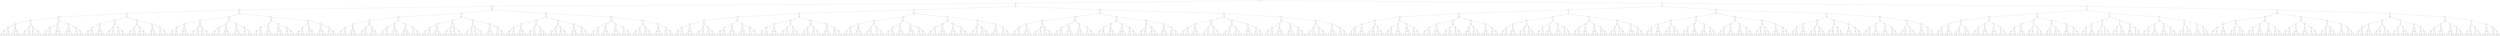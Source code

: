 digraph G {
node_729 [shape=circle,label="729"];
	node_729 -> node_733 [label="a"];
	node_729 -> node_734 [label="b"];
node_1946 [shape=circle,label="1946"];
node_1297 [shape=circle,label="1297"];
node_1738 [shape=circle,label="1738"];
	node_1738 -> node_1739 [label="a"];
	node_1738 -> node_1740 [label="b"];
node_1784 [shape=circle,label="1784"];
node_610 [shape=circle,label="610"];
	node_610 -> node_611 [label="a"];
	node_610 -> node_612 [label="b"];
node_922 [shape=circle,label="922"];
	node_922 -> node_923 [label="a"];
	node_922 -> node_924 [label="b"];
node_1312 [shape=circle,label="1312"];
node_374 [shape=circle,label="374"];
node_1140 [shape=circle,label="1140"];
node_1383 [shape=circle,label="1383"];
	node_1383 -> node_1391 [label="a"];
	node_1383 -> node_1392 [label="b"];
node_798 [shape=circle,label="798"];
node_981 [shape=circle,label="981"];
	node_981 -> node_989 [label="a"];
	node_981 -> node_990 [label="b"];
node_1806 [shape=circle,label="1806"];
node_722 [shape=circle,label="722"];
	node_722 -> node_723 [label="a"];
	node_722 -> node_724 [label="b"];
node_1729 [shape=circle,label="1729"];
node_1553 [shape=circle,label="1553"];
node_153 [shape=circle,label="153"];
node_1311 [shape=circle,label="1311"];
node_2003 [shape=circle,label="2003"];
	node_2003 -> node_2011 [label="a"];
	node_2003 -> node_2012 [label="b"];
node_936 [shape=circle,label="936"];
	node_936 -> node_937 [label="a"];
	node_936 -> node_938 [label="b"];
node_1113 [shape=circle,label="1113"];
	node_1113 -> node_1121 [label="a"];
	node_1113 -> node_1122 [label="b"];
node_1662 [shape=circle,label="1662"];
	node_1662 -> node_1663 [label="a"];
	node_1662 -> node_1664 [label="b"];
node_1759 [shape=circle,label="1759"];
node_858 [shape=circle,label="858"];
	node_858 -> node_859 [label="a"];
	node_858 -> node_860 [label="b"];
node_1884 [shape=circle,label="1884"];
node_541 [shape=circle,label="541"];
	node_541 -> node_545 [label="a"];
	node_541 -> node_546 [label="b"];
node_774 [shape=circle,label="774"];
	node_774 -> node_775 [label="a"];
	node_774 -> node_776 [label="b"];
node_669 [shape=circle,label="669"];
node_1000 [shape=circle,label="1000"];
	node_1000 -> node_1001 [label="a"];
	node_1000 -> node_1002 [label="b"];
node_956 [shape=circle,label="956"];
node_72 [shape=circle,label="72"];
node_835 [shape=circle,label="835"];
node_826 [shape=circle,label="826"];
	node_826 -> node_827 [label="a"];
	node_826 -> node_828 [label="b"];
node_751 [shape=circle,label="751"];
	node_751 -> node_755 [label="a"];
	node_751 -> node_756 [label="b"];
node_1278 [shape=circle,label="1278"];
	node_1278 -> node_1279 [label="a"];
	node_1278 -> node_1280 [label="b"];
node_325 [shape=circle,label="325"];
node_488 [shape=circle,label="488"];
	node_488 -> node_489 [label="a"];
	node_488 -> node_490 [label="b"];
node_347 [shape=circle,label="347"];
	node_347 -> node_351 [label="a"];
	node_347 -> node_352 [label="b"];
node_1838 [shape=circle,label="1838"];
node_1124 [shape=circle,label="1124"];
node_287 [shape=circle,label="287"];
node_1635 [shape=circle,label="1635"];
node_504 [shape=circle,label="504"];
	node_504 -> node_505 [label="a"];
	node_504 -> node_506 [label="b"];
node_1139 [shape=circle,label="1139"];
node_1527 [shape=circle,label="1527"];
node_308 [shape=circle,label="308"];
	node_308 -> node_309 [label="a"];
	node_308 -> node_310 [label="b"];
node_292 [shape=circle,label="292"];
	node_292 -> node_293 [label="a"];
	node_292 -> node_294 [label="b"];
node_17 [shape=circle,label="17"];
	node_17 -> node_21 [label="a"];
	node_17 -> node_22 [label="b"];
node_1917 [shape=circle,label="1917"];
node_405 [shape=circle,label="405"];
node_1143 [shape=circle,label="1143"];
	node_1143 -> node_1151 [label="a"];
	node_1143 -> node_1152 [label="b"];
node_1855 [shape=circle,label="1855"];
node_360 [shape=circle,label="360"];
	node_360 -> node_361 [label="a"];
	node_360 -> node_362 [label="b"];
node_303 [shape=circle,label="303"];
node_1539 [shape=circle,label="1539"];
	node_1539 -> node_1667 [label="a"];
	node_1539 -> node_1668 [label="b"];
node_178 [shape=circle,label="178"];
node_1083 [shape=circle,label="1083"];
	node_1083 -> node_1087 [label="a"];
	node_1083 -> node_1088 [label="b"];
node_661 [shape=circle,label="661"];
node_64 [shape=circle,label="64"];
node_357 [shape=circle,label="357"];
node_459 [shape=circle,label="459"];
	node_459 -> node_463 [label="a"];
	node_459 -> node_464 [label="b"];
node_253 [shape=circle,label="253"];
node_1277 [shape=circle,label="1277"];
	node_1277 -> node_1281 [label="a"];
	node_1277 -> node_1282 [label="b"];
node_1964 [shape=circle,label="1964"];
node_91 [shape=circle,label="91"];
	node_91 -> node_99 [label="a"];
	node_91 -> node_100 [label="b"];
node_1543 [shape=circle,label="1543"];
	node_1543 -> node_1575 [label="a"];
	node_1543 -> node_1576 [label="b"];
node_150 [shape=circle,label="150"];
	node_150 -> node_151 [label="a"];
	node_150 -> node_152 [label="b"];
node_1693 [shape=circle,label="1693"];
node_821 [shape=circle,label="821"];
node_1043 [shape=circle,label="1043"];
node_391 [shape=circle,label="391"];
	node_391 -> node_423 [label="a"];
	node_391 -> node_424 [label="b"];
node_1057 [shape=circle,label="1057"];
node_747 [shape=circle,label="747"];
node_1115 [shape=circle,label="1115"];
	node_1115 -> node_1119 [label="a"];
	node_1115 -> node_1120 [label="b"];
node_1217 [shape=circle,label="1217"];
node_752 [shape=circle,label="752"];
	node_752 -> node_753 [label="a"];
	node_752 -> node_754 [label="b"];
node_263 [shape=circle,label="263"];
	node_263 -> node_327 [label="a"];
	node_263 -> node_328 [label="b"];
node_1007 [shape=circle,label="1007"];
node_1940 [shape=circle,label="1940"];
node_1521 [shape=circle,label="1521"];
node_1472 [shape=circle,label="1472"];
node_472 [shape=circle,label="472"];
	node_472 -> node_473 [label="a"];
	node_472 -> node_474 [label="b"];
node_532 [shape=circle,label="532"];
node_871 [shape=circle,label="871"];
	node_871 -> node_879 [label="a"];
	node_871 -> node_880 [label="b"];
node_386 [shape=circle,label="386"];
node_163 [shape=circle,label="163"];
	node_163 -> node_167 [label="a"];
	node_163 -> node_168 [label="b"];
node_1227 [shape=circle,label="1227"];
	node_1227 -> node_1231 [label="a"];
	node_1227 -> node_1232 [label="b"];
node_1605 [shape=circle,label="1605"];
	node_1605 -> node_1637 [label="a"];
	node_1605 -> node_1638 [label="b"];
node_1801 [shape=circle,label="1801"];
	node_1801 -> node_1809 [label="a"];
	node_1801 -> node_1810 [label="b"];
node_489 [shape=circle,label="489"];
	node_489 -> node_493 [label="a"];
	node_489 -> node_494 [label="b"];
node_247 [shape=circle,label="247"];
	node_247 -> node_255 [label="a"];
	node_247 -> node_256 [label="b"];
node_1207 [shape=circle,label="1207"];
	node_1207 -> node_1215 [label="a"];
	node_1207 -> node_1216 [label="b"];
node_317 [shape=circle,label="317"];
node_1133 [shape=circle,label="1133"];
node_1451 [shape=circle,label="1451"];
node_315 [shape=circle,label="315"];
	node_315 -> node_319 [label="a"];
	node_315 -> node_320 [label="b"];
node_1646 [shape=circle,label="1646"];
node_1324 [shape=circle,label="1324"];
	node_1324 -> node_1325 [label="a"];
	node_1324 -> node_1326 [label="b"];
node_1442 [shape=circle,label="1442"];
node_1108 [shape=circle,label="1108"];
	node_1108 -> node_1109 [label="a"];
	node_1108 -> node_1110 [label="b"];
node_1718 [shape=circle,label="1718"];
	node_1718 -> node_1719 [label="a"];
	node_1718 -> node_1720 [label="b"];
node_182 [shape=circle,label="182"];
node_486 [shape=circle,label="486"];
	node_486 -> node_487 [label="a"];
	node_486 -> node_488 [label="b"];
node_917 [shape=circle,label="917"];
node_1126 [shape=circle,label="1126"];
node_485 [shape=circle,label="485"];
	node_485 -> node_501 [label="a"];
	node_485 -> node_502 [label="b"];
node_1093 [shape=circle,label="1093"];
node_528 [shape=circle,label="528"];
	node_528 -> node_529 [label="a"];
	node_528 -> node_530 [label="b"];
node_705 [shape=circle,label="705"];
node_1446 [shape=circle,label="1446"];
	node_1446 -> node_1447 [label="a"];
	node_1446 -> node_1448 [label="b"];
node_848 [shape=circle,label="848"];
node_1626 [shape=circle,label="1626"];
	node_1626 -> node_1627 [label="a"];
	node_1626 -> node_1628 [label="b"];
node_484 [shape=circle,label="484"];
node_980 [shape=circle,label="980"];
node_1906 [shape=circle,label="1906"];
node_583 [shape=circle,label="583"];
	node_583 -> node_615 [label="a"];
	node_583 -> node_616 [label="b"];
node_1594 [shape=circle,label="1594"];
	node_1594 -> node_1595 [label="a"];
	node_1594 -> node_1596 [label="b"];
node_499 [shape=circle,label="499"];
node_885 [shape=circle,label="885"];
	node_885 -> node_893 [label="a"];
	node_885 -> node_894 [label="b"];
node_1266 [shape=circle,label="1266"];
node_1552 [shape=circle,label="1552"];
node_763 [shape=circle,label="763"];
node_970 [shape=circle,label="970"];
	node_970 -> node_971 [label="a"];
	node_970 -> node_972 [label="b"];
node_87 [shape=circle,label="87"];
node_2000 [shape=circle,label="2000"];
node_578 [shape=circle,label="578"];
	node_578 -> node_579 [label="a"];
	node_578 -> node_580 [label="b"];
node_1621 [shape=circle,label="1621"];
node_161 [shape=circle,label="161"];
node_779 [shape=circle,label="779"];
	node_779 -> node_787 [label="a"];
	node_779 -> node_788 [label="b"];
node_36 [shape=circle,label="36"];
node_57 [shape=circle,label="57"];
node_1212 [shape=circle,label="1212"];
node_1690 [shape=circle,label="1690"];
	node_1690 -> node_1691 [label="a"];
	node_1690 -> node_1692 [label="b"];
node_81 [shape=circle,label="81"];
node_1765 [shape=circle,label="1765"];
	node_1765 -> node_1773 [label="a"];
	node_1765 -> node_1774 [label="b"];
node_452 [shape=circle,label="452"];
node_1490 [shape=circle,label="1490"];
node_429 [shape=circle,label="429"];
node_1061 [shape=circle,label="1061"];
node_1270 [shape=circle,label="1270"];
	node_1270 -> node_1271 [label="a"];
	node_1270 -> node_1272 [label="b"];
node_450 [shape=circle,label="450"];
node_732 [shape=circle,label="732"];
node_1117 [shape=circle,label="1117"];
node_1556 [shape=circle,label="1556"];
	node_1556 -> node_1557 [label="a"];
	node_1556 -> node_1558 [label="b"];
node_521 [shape=circle,label="521"];
	node_521 -> node_553 [label="a"];
	node_521 -> node_554 [label="b"];
node_884 [shape=circle,label="884"];
node_1259 [shape=circle,label="1259"];
node_1896 [shape=circle,label="1896"];
	node_1896 -> node_1897 [label="a"];
	node_1896 -> node_1898 [label="b"];
node_1904 [shape=circle,label="1904"];
node_1835 [shape=circle,label="1835"];
node_557 [shape=circle,label="557"];
	node_557 -> node_561 [label="a"];
	node_557 -> node_562 [label="b"];
node_1757 [shape=circle,label="1757"];
	node_1757 -> node_1761 [label="a"];
	node_1757 -> node_1762 [label="b"];
node_260 [shape=circle,label="260"];
node_1620 [shape=circle,label="1620"];
node_107 [shape=circle,label="107"];
	node_107 -> node_115 [label="a"];
	node_107 -> node_116 [label="b"];
node_1981 [shape=circle,label="1981"];
node_620 [shape=circle,label="620"];
	node_620 -> node_621 [label="a"];
	node_620 -> node_622 [label="b"];
node_1293 [shape=circle,label="1293"];
	node_1293 -> node_1297 [label="a"];
	node_1293 -> node_1298 [label="b"];
node_1972 [shape=circle,label="1972"];
	node_1972 -> node_1973 [label="a"];
	node_1972 -> node_1974 [label="b"];
node_249 [shape=circle,label="249"];
	node_249 -> node_253 [label="a"];
	node_249 -> node_254 [label="b"];
node_518 [shape=circle,label="518"];
	node_518 -> node_519 [label="a"];
	node_518 -> node_520 [label="b"];
node_1148 [shape=circle,label="1148"];
node_1358 [shape=circle,label="1358"];
node_930 [shape=circle,label="930"];
node_941 [shape=circle,label="941"];
node_1604 [shape=circle,label="1604"];
node_133 [shape=circle,label="133"];
node_417 [shape=circle,label="417"];
	node_417 -> node_421 [label="a"];
	node_417 -> node_422 [label="b"];
node_1121 [shape=circle,label="1121"];
	node_1121 -> node_1125 [label="a"];
	node_1121 -> node_1126 [label="b"];
node_1367 [shape=circle,label="1367"];
	node_1367 -> node_1375 [label="a"];
	node_1367 -> node_1376 [label="b"];
node_997 [shape=circle,label="997"];
	node_997 -> node_1005 [label="a"];
	node_997 -> node_1006 [label="b"];
node_832 [shape=circle,label="832"];
	node_832 -> node_833 [label="a"];
	node_832 -> node_834 [label="b"];
node_202 [shape=circle,label="202"];
	node_202 -> node_203 [label="a"];
	node_202 -> node_204 [label="b"];
node_1078 [shape=circle,label="1078"];
node_1695 [shape=circle,label="1695"];
	node_1695 -> node_1699 [label="a"];
	node_1695 -> node_1700 [label="b"];
node_1617 [shape=circle,label="1617"];
	node_1617 -> node_1621 [label="a"];
	node_1617 -> node_1622 [label="b"];
node_1135 [shape=circle,label="1135"];
node_1129 [shape=circle,label="1129"];
	node_1129 -> node_1137 [label="a"];
	node_1129 -> node_1138 [label="b"];
node_1385 [shape=circle,label="1385"];
	node_1385 -> node_1389 [label="a"];
	node_1385 -> node_1390 [label="b"];
node_984 [shape=circle,label="984"];
	node_984 -> node_985 [label="a"];
	node_984 -> node_986 [label="b"];
node_1021 [shape=circle,label="1021"];
node_1537 [shape=circle,label="1537"];
	node_1537 -> node_1793 [label="a"];
	node_1537 -> node_1794 [label="b"];
node_1968 [shape=circle,label="1968"];
node_749 [shape=circle,label="749"];
node_1382 [shape=circle,label="1382"];
	node_1382 -> node_1383 [label="a"];
	node_1382 -> node_1384 [label="b"];
node_1223 [shape=circle,label="1223"];
	node_1223 -> node_1239 [label="a"];
	node_1223 -> node_1240 [label="b"];
node_42 [shape=circle,label="42"];
node_169 [shape=circle,label="169"];
	node_169 -> node_185 [label="a"];
	node_169 -> node_186 [label="b"];
node_398 [shape=circle,label="398"];
	node_398 -> node_399 [label="a"];
	node_398 -> node_400 [label="b"];
node_1767 [shape=circle,label="1767"];
	node_1767 -> node_1771 [label="a"];
	node_1767 -> node_1772 [label="b"];
node_593 [shape=circle,label="593"];
node_124 [shape=circle,label="124"];
	node_124 -> node_125 [label="a"];
	node_124 -> node_126 [label="b"];
node_1094 [shape=circle,label="1094"];
node_1162 [shape=circle,label="1162"];
	node_1162 -> node_1163 [label="a"];
	node_1162 -> node_1164 [label="b"];
node_259 [shape=circle,label="259"];
node_372 [shape=circle,label="372"];
node_1849 [shape=circle,label="1849"];
node_1745 [shape=circle,label="1745"];
node_1938 [shape=circle,label="1938"];
node_48 [shape=circle,label="48"];
	node_48 -> node_49 [label="a"];
	node_48 -> node_50 [label="b"];
node_951 [shape=circle,label="951"];
	node_951 -> node_955 [label="a"];
	node_951 -> node_956 [label="b"];
node_805 [shape=circle,label="805"];
node_717 [shape=circle,label="717"];
node_1453 [shape=circle,label="1453"];
node_1992 [shape=circle,label="1992"];
	node_1992 -> node_1993 [label="a"];
	node_1992 -> node_1994 [label="b"];
node_1198 [shape=circle,label="1198"];
node_76 [shape=circle,label="76"];
	node_76 -> node_77 [label="a"];
	node_76 -> node_78 [label="b"];
node_1540 [shape=circle,label="1540"];
	node_1540 -> node_1541 [label="a"];
	node_1540 -> node_1542 [label="b"];
node_1813 [shape=circle,label="1813"];
node_277 [shape=circle,label="277"];
	node_277 -> node_281 [label="a"];
	node_277 -> node_282 [label="b"];
node_1598 [shape=circle,label="1598"];
node_1315 [shape=circle,label="1315"];
node_407 [shape=circle,label="407"];
node_1782 [shape=circle,label="1782"];
	node_1782 -> node_1783 [label="a"];
	node_1782 -> node_1784 [label="b"];
node_1218 [shape=circle,label="1218"];
node_1775 [shape=circle,label="1775"];
node_1730 [shape=circle,label="1730"];
node_1749 [shape=circle,label="1749"];
	node_1749 -> node_1757 [label="a"];
	node_1749 -> node_1758 [label="b"];
node_1518 [shape=circle,label="1518"];
	node_1518 -> node_1519 [label="a"];
	node_1518 -> node_1520 [label="b"];
node_1857 [shape=circle,label="1857"];
node_792 [shape=circle,label="792"];
node_1870 [shape=circle,label="1870"];
node_1304 [shape=circle,label="1304"];
node_457 [shape=circle,label="457"];
	node_457 -> node_465 [label="a"];
	node_457 -> node_466 [label="b"];
node_706 [shape=circle,label="706"];
node_1 [shape=circle,label="1"];
	node_1 -> node_1025 [label="a"];
	node_1 -> node_1026 [label="b"];
node_543 [shape=circle,label="543"];
node_2013 [shape=circle,label="2013"];
node_643 [shape=circle,label="643"];
node_366 [shape=circle,label="366"];
node_1481 [shape=circle,label="1481"];
	node_1481 -> node_1485 [label="a"];
	node_1481 -> node_1486 [label="b"];
node_243 [shape=circle,label="243"];
node_1150 [shape=circle,label="1150"];
node_1977 [shape=circle,label="1977"];
node_1505 [shape=circle,label="1505"];
node_633 [shape=circle,label="633"];
	node_633 -> node_637 [label="a"];
	node_633 -> node_638 [label="b"];
node_1705 [shape=circle,label="1705"];
	node_1705 -> node_1709 [label="a"];
	node_1705 -> node_1710 [label="b"];
node_312 [shape=circle,label="312"];
node_855 [shape=circle,label="855"];
	node_855 -> node_863 [label="a"];
	node_855 -> node_864 [label="b"];
node_568 [shape=circle,label="568"];
node_928 [shape=circle,label="928"];
	node_928 -> node_929 [label="a"];
	node_928 -> node_930 [label="b"];
node_776 [shape=circle,label="776"];
	node_776 -> node_777 [label="a"];
	node_776 -> node_778 [label="b"];
node_1209 [shape=circle,label="1209"];
	node_1209 -> node_1213 [label="a"];
	node_1209 -> node_1214 [label="b"];
node_473 [shape=circle,label="473"];
	node_473 -> node_477 [label="a"];
	node_473 -> node_478 [label="b"];
node_321 [shape=circle,label="321"];
	node_321 -> node_325 [label="a"];
	node_321 -> node_326 [label="b"];
node_535 [shape=circle,label="535"];
node_1778 [shape=circle,label="1778"];
node_663 [shape=circle,label="663"];
node_463 [shape=circle,label="463"];
node_1233 [shape=circle,label="1233"];
	node_1233 -> node_1237 [label="a"];
	node_1233 -> node_1238 [label="b"];
node_634 [shape=circle,label="634"];
	node_634 -> node_635 [label="a"];
	node_634 -> node_636 [label="b"];
node_1900 [shape=circle,label="1900"];
node_1092 [shape=circle,label="1092"];
node_1164 [shape=circle,label="1164"];
	node_1164 -> node_1165 [label="a"];
	node_1164 -> node_1166 [label="b"];
node_181 [shape=circle,label="181"];
node_737 [shape=circle,label="737"];
node_1864 [shape=circle,label="1864"];
	node_1864 -> node_1865 [label="a"];
	node_1864 -> node_1866 [label="b"];
node_787 [shape=circle,label="787"];
	node_787 -> node_791 [label="a"];
	node_787 -> node_792 [label="b"];
node_794 [shape=circle,label="794"];
	node_794 -> node_795 [label="a"];
	node_794 -> node_796 [label="b"];
node_1692 [shape=circle,label="1692"];
node_167 [shape=circle,label="167"];
node_1254 [shape=circle,label="1254"];
	node_1254 -> node_1255 [label="a"];
	node_1254 -> node_1256 [label="b"];
node_1351 [shape=circle,label="1351"];
	node_1351 -> node_1367 [label="a"];
	node_1351 -> node_1368 [label="b"];
node_393 [shape=circle,label="393"];
	node_393 -> node_409 [label="a"];
	node_393 -> node_410 [label="b"];
node_1255 [shape=circle,label="1255"];
	node_1255 -> node_1263 [label="a"];
	node_1255 -> node_1264 [label="b"];
node_558 [shape=circle,label="558"];
	node_558 -> node_559 [label="a"];
	node_558 -> node_560 [label="b"];
node_680 [shape=circle,label="680"];
	node_680 -> node_681 [label="a"];
	node_680 -> node_682 [label="b"];
node_767 [shape=circle,label="767"];
node_1876 [shape=circle,label="1876"];
node_11 [shape=circle,label="11"];
	node_11 -> node_43 [label="a"];
	node_11 -> node_44 [label="b"];
node_1473 [shape=circle,label="1473"];
node_455 [shape=circle,label="455"];
	node_455 -> node_471 [label="a"];
	node_455 -> node_472 [label="b"];
node_1676 [shape=circle,label="1676"];
	node_1676 -> node_1677 [label="a"];
	node_1676 -> node_1678 [label="b"];
node_154 [shape=circle,label="154"];
node_823 [shape=circle,label="823"];
	node_823 -> node_831 [label="a"];
	node_823 -> node_832 [label="b"];
node_833 [shape=circle,label="833"];
node_1104 [shape=circle,label="1104"];
node_1596 [shape=circle,label="1596"];
node_1680 [shape=circle,label="1680"];
node_122 [shape=circle,label="122"];
	node_122 -> node_123 [label="a"];
	node_122 -> node_124 [label="b"];
node_160 [shape=circle,label="160"];
node_847 [shape=circle,label="847"];
node_1648 [shape=circle,label="1648"];
	node_1648 -> node_1649 [label="a"];
	node_1648 -> node_1650 [label="b"];
node_129 [shape=circle,label="129"];
	node_129 -> node_133 [label="a"];
	node_129 -> node_134 [label="b"];
node_1672 [shape=circle,label="1672"];
	node_1672 -> node_1673 [label="a"];
	node_1672 -> node_1674 [label="b"];
node_1816 [shape=circle,label="1816"];
	node_1816 -> node_1817 [label="a"];
	node_1816 -> node_1818 [label="b"];
node_1717 [shape=circle,label="1717"];
	node_1717 -> node_1725 [label="a"];
	node_1717 -> node_1726 [label="b"];
node_869 [shape=circle,label="869"];
	node_869 -> node_885 [label="a"];
	node_869 -> node_886 [label="b"];
node_1012 [shape=circle,label="1012"];
	node_1012 -> node_1013 [label="a"];
	node_1012 -> node_1014 [label="b"];
node_1951 [shape=circle,label="1951"];
node_1585 [shape=circle,label="1585"];
	node_1585 -> node_1589 [label="a"];
	node_1585 -> node_1590 [label="b"];
node_748 [shape=circle,label="748"];
node_1268 [shape=circle,label="1268"];
node_1373 [shape=circle,label="1373"];
node_1760 [shape=circle,label="1760"];
node_842 [shape=circle,label="842"];
	node_842 -> node_843 [label="a"];
	node_842 -> node_844 [label="b"];
node_940 [shape=circle,label="940"];
node_1232 [shape=circle,label="1232"];
node_1002 [shape=circle,label="1002"];
node_1386 [shape=circle,label="1386"];
	node_1386 -> node_1387 [label="a"];
	node_1386 -> node_1388 [label="b"];
node_1089 [shape=circle,label="1089"];
	node_1089 -> node_1093 [label="a"];
	node_1089 -> node_1094 [label="b"];
node_413 [shape=circle,label="413"];
node_1144 [shape=circle,label="1144"];
	node_1144 -> node_1145 [label="a"];
	node_1144 -> node_1146 [label="b"];
node_932 [shape=circle,label="932"];
node_1670 [shape=circle,label="1670"];
	node_1670 -> node_1671 [label="a"];
	node_1670 -> node_1672 [label="b"];
node_2004 [shape=circle,label="2004"];
	node_2004 -> node_2005 [label="a"];
	node_2004 -> node_2006 [label="b"];
node_1836 [shape=circle,label="1836"];
node_613 [shape=circle,label="613"];
node_1074 [shape=circle,label="1074"];
node_1574 [shape=circle,label="1574"];
node_1531 [shape=circle,label="1531"];
	node_1531 -> node_1535 [label="a"];
	node_1531 -> node_1536 [label="b"];
node_1627 [shape=circle,label="1627"];
node_329 [shape=circle,label="329"];
	node_329 -> node_345 [label="a"];
	node_329 -> node_346 [label="b"];
node_392 [shape=circle,label="392"];
	node_392 -> node_393 [label="a"];
	node_392 -> node_394 [label="b"];
node_21 [shape=circle,label="21"];
node_145 [shape=circle,label="145"];
node_1653 [shape=circle,label="1653"];
	node_1653 -> node_1661 [label="a"];
	node_1653 -> node_1662 [label="b"];
node_262 [shape=circle,label="262"];
	node_262 -> node_263 [label="a"];
	node_262 -> node_264 [label="b"];
node_1868 [shape=circle,label="1868"];
node_508 [shape=circle,label="508"];
node_1165 [shape=circle,label="1165"];
	node_1165 -> node_1169 [label="a"];
	node_1165 -> node_1170 [label="b"];
node_797 [shape=circle,label="797"];
node_251 [shape=circle,label="251"];
node_662 [shape=circle,label="662"];
node_575 [shape=circle,label="575"];
node_1294 [shape=circle,label="1294"];
	node_1294 -> node_1295 [label="a"];
	node_1294 -> node_1296 [label="b"];
node_555 [shape=circle,label="555"];
	node_555 -> node_563 [label="a"];
	node_555 -> node_564 [label="b"];
node_1188 [shape=circle,label="1188"];
node_1913 [shape=circle,label="1913"];
node_123 [shape=circle,label="123"];
	node_123 -> node_127 [label="a"];
	node_123 -> node_128 [label="b"];
node_350 [shape=circle,label="350"];
node_777 [shape=circle,label="777"];
	node_777 -> node_793 [label="a"];
	node_777 -> node_794 [label="b"];
node_1815 [shape=circle,label="1815"];
	node_1815 -> node_1823 [label="a"];
	node_1815 -> node_1824 [label="b"];
node_155 [shape=circle,label="155"];
	node_155 -> node_163 [label="a"];
	node_155 -> node_164 [label="b"];
node_1335 [shape=circle,label="1335"];
	node_1335 -> node_1343 [label="a"];
	node_1335 -> node_1344 [label="b"];
node_2020 [shape=circle,label="2020"];
	node_2020 -> node_2021 [label="a"];
	node_2020 -> node_2022 [label="b"];
node_1873 [shape=circle,label="1873"];
node_1320 [shape=circle,label="1320"];
	node_1320 -> node_1321 [label="a"];
	node_1320 -> node_1322 [label="b"];
node_481 [shape=circle,label="481"];
node_1735 [shape=circle,label="1735"];
	node_1735 -> node_1743 [label="a"];
	node_1735 -> node_1744 [label="b"];
node_701 [shape=circle,label="701"];
node_278 [shape=circle,label="278"];
	node_278 -> node_279 [label="a"];
	node_278 -> node_280 [label="b"];
node_10 [shape=circle,label="10"];
	node_10 -> node_11 [label="a"];
	node_10 -> node_12 [label="b"];
node_1062 [shape=circle,label="1062"];
node_310 [shape=circle,label="310"];
node_630 [shape=circle,label="630"];
node_544 [shape=circle,label="544"];
node_790 [shape=circle,label="790"];
node_2009 [shape=circle,label="2009"];
node_911 [shape=circle,label="911"];
node_1418 [shape=circle,label="1418"];
	node_1418 -> node_1419 [label="a"];
	node_1418 -> node_1420 [label="b"];
node_1170 [shape=circle,label="1170"];
node_1567 [shape=circle,label="1567"];
node_430 [shape=circle,label="430"];
node_1282 [shape=circle,label="1282"];
node_1882 [shape=circle,label="1882"];
node_1334 [shape=circle,label="1334"];
node_784 [shape=circle,label="784"];
node_1466 [shape=circle,label="1466"];
node_1555 [shape=circle,label="1555"];
	node_1555 -> node_1559 [label="a"];
	node_1555 -> node_1560 [label="b"];
node_554 [shape=circle,label="554"];
	node_554 -> node_555 [label="a"];
	node_554 -> node_556 [label="b"];
node_1147 [shape=circle,label="1147"];
node_443 [shape=circle,label="443"];
node_1177 [shape=circle,label="1177"];
	node_1177 -> node_1185 [label="a"];
	node_1177 -> node_1186 [label="b"];
node_523 [shape=circle,label="523"];
	node_523 -> node_539 [label="a"];
	node_523 -> node_540 [label="b"];
node_1818 [shape=circle,label="1818"];
	node_1818 -> node_1819 [label="a"];
	node_1818 -> node_1820 [label="b"];
node_1055 [shape=circle,label="1055"];
node_1629 [shape=circle,label="1629"];
node_1357 [shape=circle,label="1357"];
node_2011 [shape=circle,label="2011"];
	node_2011 -> node_2015 [label="a"];
	node_2011 -> node_2016 [label="b"];
node_1337 [shape=circle,label="1337"];
	node_1337 -> node_1341 [label="a"];
	node_1337 -> node_1342 [label="b"];
node_1421 [shape=circle,label="1421"];
node_648 [shape=circle,label="648"];
	node_648 -> node_649 [label="a"];
	node_648 -> node_650 [label="b"];
node_656 [shape=circle,label="656"];
node_1396 [shape=circle,label="1396"];
node_979 [shape=circle,label="979"];
node_931 [shape=circle,label="931"];
node_1398 [shape=circle,label="1398"];
	node_1398 -> node_1399 [label="a"];
	node_1398 -> node_1400 [label="b"];
node_2023 [shape=circle,label="2023"];
node_954 [shape=circle,label="954"];
node_477 [shape=circle,label="477"];
node_112 [shape=circle,label="112"];
node_880 [shape=circle,label="880"];
	node_880 -> node_881 [label="a"];
	node_880 -> node_882 [label="b"];
node_1205 [shape=circle,label="1205"];
node_465 [shape=circle,label="465"];
	node_465 -> node_469 [label="a"];
	node_465 -> node_470 [label="b"];
node_65 [shape=circle,label="65"];
node_445 [shape=circle,label="445"];
node_1707 [shape=circle,label="1707"];
node_1570 [shape=circle,label="1570"];
	node_1570 -> node_1571 [label="a"];
	node_1570 -> node_1572 [label="b"];
node_1111 [shape=circle,label="1111"];
node_1590 [shape=circle,label="1590"];
node_1755 [shape=circle,label="1755"];
node_1586 [shape=circle,label="1586"];
	node_1586 -> node_1587 [label="a"];
	node_1586 -> node_1588 [label="b"];
node_845 [shape=circle,label="845"];
node_1747 [shape=circle,label="1747"];
node_79 [shape=circle,label="79"];
	node_79 -> node_83 [label="a"];
	node_79 -> node_84 [label="b"];
node_288 [shape=circle,label="288"];
node_953 [shape=circle,label="953"];
node_1091 [shape=circle,label="1091"];
node_2034 [shape=circle,label="2034"];
	node_2034 -> node_2035 [label="a"];
	node_2034 -> node_2036 [label="b"];
node_460 [shape=circle,label="460"];
	node_460 -> node_461 [label="a"];
	node_460 -> node_462 [label="b"];
node_519 [shape=circle,label="519"];
	node_519 -> node_583 [label="a"];
	node_519 -> node_584 [label="b"];
node_1899 [shape=circle,label="1899"];
node_1238 [shape=circle,label="1238"];
node_1239 [shape=circle,label="1239"];
	node_1239 -> node_1247 [label="a"];
	node_1239 -> node_1248 [label="b"];
node_1645 [shape=circle,label="1645"];
node_561 [shape=circle,label="561"];
node_1989 [shape=circle,label="1989"];
	node_1989 -> node_1997 [label="a"];
	node_1989 -> node_1998 [label="b"];
node_1766 [shape=circle,label="1766"];
	node_1766 -> node_1767 [label="a"];
	node_1766 -> node_1768 [label="b"];
node_291 [shape=circle,label="291"];
	node_291 -> node_295 [label="a"];
	node_291 -> node_296 [label="b"];
node_1848 [shape=circle,label="1848"];
	node_1848 -> node_1849 [label="a"];
	node_1848 -> node_1850 [label="b"];
node_809 [shape=circle,label="809"];
	node_809 -> node_817 [label="a"];
	node_809 -> node_818 [label="b"];
node_1558 [shape=circle,label="1558"];
node_187 [shape=circle,label="187"];
	node_187 -> node_191 [label="a"];
	node_187 -> node_192 [label="b"];
node_1307 [shape=circle,label="1307"];
	node_1307 -> node_1311 [label="a"];
	node_1307 -> node_1312 [label="b"];
node_1323 [shape=circle,label="1323"];
	node_1323 -> node_1327 [label="a"];
	node_1323 -> node_1328 [label="b"];
node_726 [shape=circle,label="726"];
node_1168 [shape=circle,label="1168"];
node_68 [shape=circle,label="68"];
	node_68 -> node_69 [label="a"];
	node_68 -> node_70 [label="b"];
node_141 [shape=circle,label="141"];
	node_141 -> node_149 [label="a"];
	node_141 -> node_150 [label="b"];
node_1196 [shape=circle,label="1196"];
	node_1196 -> node_1197 [label="a"];
	node_1196 -> node_1198 [label="b"];
node_1189 [shape=circle,label="1189"];
node_316 [shape=circle,label="316"];
	node_316 -> node_317 [label="a"];
	node_316 -> node_318 [label="b"];
node_1149 [shape=circle,label="1149"];
node_35 [shape=circle,label="35"];
node_1732 [shape=circle,label="1732"];
	node_1732 -> node_1733 [label="a"];
	node_1732 -> node_1734 [label="b"];
node_100 [shape=circle,label="100"];
	node_100 -> node_101 [label="a"];
	node_100 -> node_102 [label="b"];
node_1750 [shape=circle,label="1750"];
	node_1750 -> node_1751 [label="a"];
	node_1750 -> node_1752 [label="b"];
node_565 [shape=circle,label="565"];
node_59 [shape=circle,label="59"];
	node_59 -> node_67 [label="a"];
	node_59 -> node_68 [label="b"];
node_348 [shape=circle,label="348"];
	node_348 -> node_349 [label="a"];
	node_348 -> node_350 [label="b"];
node_688 [shape=circle,label="688"];
node_369 [shape=circle,label="369"];
	node_369 -> node_373 [label="a"];
	node_369 -> node_374 [label="b"];
node_219 [shape=circle,label="219"];
	node_219 -> node_223 [label="a"];
	node_219 -> node_224 [label="b"];
node_886 [shape=circle,label="886"];
	node_886 -> node_887 [label="a"];
	node_886 -> node_888 [label="b"];
node_1423 [shape=circle,label="1423"];
node_1978 [shape=circle,label="1978"];
node_976 [shape=circle,label="976"];
	node_976 -> node_977 [label="a"];
	node_976 -> node_978 [label="b"];
node_1664 [shape=circle,label="1664"];
node_2033 [shape=circle,label="2033"];
	node_2033 -> node_2041 [label="a"];
	node_2033 -> node_2042 [label="b"];
node_1333 [shape=circle,label="1333"];
node_412 [shape=circle,label="412"];
	node_412 -> node_413 [label="a"];
	node_412 -> node_414 [label="b"];
node_440 [shape=circle,label="440"];
	node_440 -> node_441 [label="a"];
	node_440 -> node_442 [label="b"];
node_273 [shape=circle,label="273"];
node_212 [shape=circle,label="212"];
	node_212 -> node_213 [label="a"];
	node_212 -> node_214 [label="b"];
node_712 [shape=circle,label="712"];
	node_712 -> node_713 [label="a"];
	node_712 -> node_714 [label="b"];
node_1715 [shape=circle,label="1715"];
node_384 [shape=circle,label="384"];
	node_384 -> node_385 [label="a"];
	node_384 -> node_386 [label="b"];
node_1017 [shape=circle,label="1017"];
node_1433 [shape=circle,label="1433"];
	node_1433 -> node_1437 [label="a"];
	node_1433 -> node_1438 [label="b"];
node_689 [shape=circle,label="689"];
	node_689 -> node_693 [label="a"];
	node_689 -> node_694 [label="b"];
node_131 [shape=circle,label="131"];
node_1059 [shape=circle,label="1059"];
	node_1059 -> node_1063 [label="a"];
	node_1059 -> node_1064 [label="b"];
node_1470 [shape=circle,label="1470"];
	node_1470 -> node_1471 [label="a"];
	node_1470 -> node_1472 [label="b"];
node_289 [shape=circle,label="289"];
node_1740 [shape=circle,label="1740"];
node_1962 [shape=circle,label="1962"];
node_1286 [shape=circle,label="1286"];
	node_1286 -> node_1287 [label="a"];
	node_1286 -> node_1288 [label="b"];
node_396 [shape=circle,label="396"];
	node_396 -> node_397 [label="a"];
	node_396 -> node_398 [label="b"];
node_1281 [shape=circle,label="1281"];
node_1944 [shape=circle,label="1944"];
	node_1944 -> node_1945 [label="a"];
	node_1944 -> node_1946 [label="b"];
node_1474 [shape=circle,label="1474"];
node_1583 [shape=circle,label="1583"];
node_1971 [shape=circle,label="1971"];
	node_1971 -> node_1979 [label="a"];
	node_1971 -> node_1980 [label="b"];
node_1081 [shape=circle,label="1081"];
	node_1081 -> node_1089 [label="a"];
	node_1081 -> node_1090 [label="b"];
node_802 [shape=circle,label="802"];
	node_802 -> node_803 [label="a"];
	node_802 -> node_804 [label="b"];
node_818 [shape=circle,label="818"];
	node_818 -> node_819 [label="a"];
	node_818 -> node_820 [label="b"];
node_1303 [shape=circle,label="1303"];
node_859 [shape=circle,label="859"];
node_999 [shape=circle,label="999"];
	node_999 -> node_1003 [label="a"];
	node_999 -> node_1004 [label="b"];
node_611 [shape=circle,label="611"];
node_225 [shape=circle,label="225"];
	node_225 -> node_229 [label="a"];
	node_225 -> node_230 [label="b"];
node_949 [shape=circle,label="949"];
	node_949 -> node_957 [label="a"];
	node_949 -> node_958 [label="b"];
node_527 [shape=circle,label="527"];
	node_527 -> node_531 [label="a"];
	node_527 -> node_532 [label="b"];
node_1866 [shape=circle,label="1866"];
	node_1866 -> node_1867 [label="a"];
	node_1866 -> node_1868 [label="b"];
node_1780 [shape=circle,label="1780"];
	node_1780 -> node_1781 [label="a"];
	node_1780 -> node_1782 [label="b"];
node_15 [shape=circle,label="15"];
	node_15 -> node_23 [label="a"];
	node_15 -> node_24 [label="b"];
node_710 [shape=circle,label="710"];
	node_710 -> node_711 [label="a"];
	node_710 -> node_712 [label="b"];
node_362 [shape=circle,label="362"];
	node_362 -> node_363 [label="a"];
	node_362 -> node_364 [label="b"];
node_461 [shape=circle,label="461"];
node_270 [shape=circle,label="270"];
	node_270 -> node_271 [label="a"];
	node_270 -> node_272 [label="b"];
node_1607 [shape=circle,label="1607"];
	node_1607 -> node_1623 [label="a"];
	node_1607 -> node_1624 [label="b"];
node_1772 [shape=circle,label="1772"];
node_378 [shape=circle,label="378"];
	node_378 -> node_379 [label="a"];
	node_378 -> node_380 [label="b"];
node_1914 [shape=circle,label="1914"];
node_1011 [shape=circle,label="1011"];
	node_1011 -> node_1019 [label="a"];
	node_1011 -> node_1020 [label="b"];
node_1157 [shape=circle,label="1157"];
	node_1157 -> node_1221 [label="a"];
	node_1157 -> node_1222 [label="b"];
node_140 [shape=circle,label="140"];
	node_140 -> node_141 [label="a"];
	node_140 -> node_142 [label="b"];
node_891 [shape=circle,label="891"];
node_1956 [shape=circle,label="1956"];
	node_1956 -> node_1957 [label="a"];
	node_1956 -> node_1958 [label="b"];
node_791 [shape=circle,label="791"];
node_1581 [shape=circle,label="1581"];
node_246 [shape=circle,label="246"];
node_2039 [shape=circle,label="2039"];
node_20 [shape=circle,label="20"];
node_345 [shape=circle,label="345"];
	node_345 -> node_353 [label="a"];
	node_345 -> node_354 [label="b"];
node_576 [shape=circle,label="576"];
node_296 [shape=circle,label="296"];
node_1888 [shape=circle,label="1888"];
node_1410 [shape=circle,label="1410"];
node_179 [shape=circle,label="179"];
	node_179 -> node_183 [label="a"];
	node_179 -> node_184 [label="b"];
node_1582 [shape=circle,label="1582"];
node_1284 [shape=circle,label="1284"];
	node_1284 -> node_1285 [label="a"];
	node_1284 -> node_1286 [label="b"];
node_986 [shape=circle,label="986"];
node_1610 [shape=circle,label="1610"];
	node_1610 -> node_1611 [label="a"];
	node_1610 -> node_1612 [label="b"];
node_1429 [shape=circle,label="1429"];
node_51 [shape=circle,label="51"];
node_221 [shape=circle,label="221"];
node_3 [shape=circle,label="3"];
	node_3 -> node_515 [label="a"];
	node_3 -> node_516 [label="b"];
node_142 [shape=circle,label="142"];
	node_142 -> node_143 [label="a"];
	node_142 -> node_144 [label="b"];
node_1086 [shape=circle,label="1086"];
node_1349 [shape=circle,label="1349"];
	node_1349 -> node_1381 [label="a"];
	node_1349 -> node_1382 [label="b"];
node_1420 [shape=circle,label="1420"];
	node_1420 -> node_1421 [label="a"];
	node_1420 -> node_1422 [label="b"];
node_515 [shape=circle,label="515"];
	node_515 -> node_771 [label="a"];
	node_515 -> node_772 [label="b"];
node_1883 [shape=circle,label="1883"];
node_967 [shape=circle,label="967"];
	node_967 -> node_975 [label="a"];
	node_967 -> node_976 [label="b"];
node_1724 [shape=circle,label="1724"];
node_290 [shape=circle,label="290"];
node_1384 [shape=circle,label="1384"];
	node_1384 -> node_1385 [label="a"];
	node_1384 -> node_1386 [label="b"];
node_2042 [shape=circle,label="2042"];
	node_2042 -> node_2043 [label="a"];
	node_2042 -> node_2044 [label="b"];
node_592 [shape=circle,label="592"];
node_909 [shape=circle,label="909"];
node_606 [shape=circle,label="606"];
node_1372 [shape=circle,label="1372"];
node_1560 [shape=circle,label="1560"];
node_1714 [shape=circle,label="1714"];
node_1655 [shape=circle,label="1655"];
	node_1655 -> node_1659 [label="a"];
	node_1655 -> node_1660 [label="b"];
node_1919 [shape=circle,label="1919"];
node_248 [shape=circle,label="248"];
	node_248 -> node_249 [label="a"];
	node_248 -> node_250 [label="b"];
node_305 [shape=circle,label="305"];
node_772 [shape=circle,label="772"];
	node_772 -> node_773 [label="a"];
	node_772 -> node_774 [label="b"];
node_987 [shape=circle,label="987"];
node_1224 [shape=circle,label="1224"];
	node_1224 -> node_1225 [label="a"];
	node_1224 -> node_1226 [label="b"];
node_574 [shape=circle,label="574"];
node_1562 [shape=circle,label="1562"];
	node_1562 -> node_1563 [label="a"];
	node_1562 -> node_1564 [label="b"];
node_1642 [shape=circle,label="1642"];
	node_1642 -> node_1643 [label="a"];
	node_1642 -> node_1644 [label="b"];
node_1791 [shape=circle,label="1791"];
node_1110 [shape=circle,label="1110"];
node_2035 [shape=circle,label="2035"];
	node_2035 -> node_2039 [label="a"];
	node_2035 -> node_2040 [label="b"];
node_1908 [shape=circle,label="1908"];
	node_1908 -> node_1909 [label="a"];
	node_1908 -> node_1910 [label="b"];
node_570 [shape=circle,label="570"];
	node_570 -> node_571 [label="a"];
	node_570 -> node_572 [label="b"];
node_924 [shape=circle,label="924"];
node_1368 [shape=circle,label="1368"];
	node_1368 -> node_1369 [label="a"];
	node_1368 -> node_1370 [label="b"];
node_1546 [shape=circle,label="1546"];
	node_1546 -> node_1547 [label="a"];
	node_1546 -> node_1548 [label="b"];
node_1571 [shape=circle,label="1571"];
node_448 [shape=circle,label="448"];
	node_448 -> node_449 [label="a"];
	node_448 -> node_450 [label="b"];
node_868 [shape=circle,label="868"];
node_1985 [shape=circle,label="1985"];
	node_1985 -> node_2017 [label="a"];
	node_1985 -> node_2018 [label="b"];
node_1601 [shape=circle,label="1601"];
node_1789 [shape=circle,label="1789"];
node_874 [shape=circle,label="874"];
	node_874 -> node_875 [label="a"];
	node_874 -> node_876 [label="b"];
node_586 [shape=circle,label="586"];
	node_586 -> node_587 [label="a"];
	node_586 -> node_588 [label="b"];
node_371 [shape=circle,label="371"];
node_1649 [shape=circle,label="1649"];
node_1477 [shape=circle,label="1477"];
	node_1477 -> node_1493 [label="a"];
	node_1477 -> node_1494 [label="b"];
node_1341 [shape=circle,label="1341"];
node_1802 [shape=circle,label="1802"];
	node_1802 -> node_1803 [label="a"];
	node_1802 -> node_1804 [label="b"];
node_60 [shape=circle,label="60"];
	node_60 -> node_61 [label="a"];
	node_60 -> node_62 [label="b"];
node_1291 [shape=circle,label="1291"];
	node_1291 -> node_1299 [label="a"];
	node_1291 -> node_1300 [label="b"];
node_786 [shape=circle,label="786"];
node_1452 [shape=circle,label="1452"];
node_1049 [shape=circle,label="1049"];
node_1753 [shape=circle,label="1753"];
node_9 [shape=circle,label="9"];
	node_9 -> node_73 [label="a"];
	node_9 -> node_74 [label="b"];
node_1175 [shape=circle,label="1175"];
node_1403 [shape=circle,label="1403"];
node_1172 [shape=circle,label="1172"];
	node_1172 -> node_1173 [label="a"];
	node_1172 -> node_1174 [label="b"];
node_1146 [shape=circle,label="1146"];
	node_1146 -> node_1147 [label="a"];
	node_1146 -> node_1148 [label="b"];
node_7 [shape=circle,label="7"];
	node_7 -> node_135 [label="a"];
	node_7 -> node_136 [label="b"];
node_1657 [shape=circle,label="1657"];
node_1479 [shape=circle,label="1479"];
	node_1479 -> node_1487 [label="a"];
	node_1479 -> node_1488 [label="b"];
node_1592 [shape=circle,label="1592"];
	node_1592 -> node_1593 [label="a"];
	node_1592 -> node_1594 [label="b"];
node_1721 [shape=circle,label="1721"];
node_52 [shape=circle,label="52"];
node_82 [shape=circle,label="82"];
node_1290 [shape=circle,label="1290"];
	node_1290 -> node_1291 [label="a"];
	node_1290 -> node_1292 [label="b"];
node_1673 [shape=circle,label="1673"];
	node_1673 -> node_1681 [label="a"];
	node_1673 -> node_1682 [label="b"];
node_346 [shape=circle,label="346"];
	node_346 -> node_347 [label="a"];
	node_346 -> node_348 [label="b"];
node_1317 [shape=circle,label="1317"];
node_1512 [shape=circle,label="1512"];
	node_1512 -> node_1513 [label="a"];
	node_1512 -> node_1514 [label="b"];
node_1918 [shape=circle,label="1918"];
node_89 [shape=circle,label="89"];
node_267 [shape=circle,label="267"];
	node_267 -> node_283 [label="a"];
	node_267 -> node_284 [label="b"];
node_758 [shape=circle,label="758"];
	node_758 -> node_759 [label="a"];
	node_758 -> node_760 [label="b"];
node_1105 [shape=circle,label="1105"];
node_1741 [shape=circle,label="1741"];
node_870 [shape=circle,label="870"];
	node_870 -> node_871 [label="a"];
	node_870 -> node_872 [label="b"];
node_130 [shape=circle,label="130"];
	node_130 -> node_131 [label="a"];
	node_130 -> node_132 [label="b"];
node_1008 [shape=circle,label="1008"];
node_1299 [shape=circle,label="1299"];
	node_1299 -> node_1303 [label="a"];
	node_1299 -> node_1304 [label="b"];
node_271 [shape=circle,label="271"];
	node_271 -> node_275 [label="a"];
	node_271 -> node_276 [label="b"];
node_1365 [shape=circle,label="1365"];
node_1408 [shape=circle,label="1408"];
node_1515 [shape=circle,label="1515"];
node_963 [shape=circle,label="963"];
	node_963 -> node_995 [label="a"];
	node_963 -> node_996 [label="b"];
node_1035 [shape=circle,label="1035"];
	node_1035 -> node_1051 [label="a"];
	node_1035 -> node_1052 [label="b"];
node_1890 [shape=circle,label="1890"];
node_302 [shape=circle,label="302"];
	node_302 -> node_303 [label="a"];
	node_302 -> node_304 [label="b"];
node_1853 [shape=circle,label="1853"];
	node_1853 -> node_1857 [label="a"];
	node_1853 -> node_1858 [label="b"];
node_86 [shape=circle,label="86"];
	node_86 -> node_87 [label="a"];
	node_86 -> node_88 [label="b"];
node_1773 [shape=circle,label="1773"];
	node_1773 -> node_1777 [label="a"];
	node_1773 -> node_1778 [label="b"];
node_649 [shape=circle,label="649"];
	node_649 -> node_665 [label="a"];
	node_649 -> node_666 [label="b"];
node_1440 [shape=circle,label="1440"];
	node_1440 -> node_1441 [label="a"];
	node_1440 -> node_1442 [label="b"];
node_1412 [shape=circle,label="1412"];
	node_1412 -> node_1413 [label="a"];
	node_1412 -> node_1414 [label="b"];
node_1974 [shape=circle,label="1974"];
	node_1974 -> node_1975 [label="a"];
	node_1974 -> node_1976 [label="b"];
node_118 [shape=circle,label="118"];
node_916 [shape=circle,label="916"];
node_1862 [shape=circle,label="1862"];
	node_1862 -> node_1863 [label="a"];
	node_1862 -> node_1864 [label="b"];
node_121 [shape=circle,label="121"];
	node_121 -> node_129 [label="a"];
	node_121 -> node_130 [label="b"];
node_144 [shape=circle,label="144"];
	node_144 -> node_145 [label="a"];
	node_144 -> node_146 [label="b"];
node_1068 [shape=circle,label="1068"];
	node_1068 -> node_1069 [label="a"];
	node_1068 -> node_1070 [label="b"];
node_1859 [shape=circle,label="1859"];
	node_1859 -> node_1891 [label="a"];
	node_1859 -> node_1892 [label="b"];
node_1102 [shape=circle,label="1102"];
	node_1102 -> node_1103 [label="a"];
	node_1102 -> node_1104 [label="b"];
node_969 [shape=circle,label="969"];
	node_969 -> node_973 [label="a"];
	node_969 -> node_974 [label="b"];
node_1330 [shape=circle,label="1330"];
	node_1330 -> node_1331 [label="a"];
	node_1330 -> node_1332 [label="b"];
node_194 [shape=circle,label="194"];
	node_194 -> node_195 [label="a"];
	node_194 -> node_196 [label="b"];
node_1314 [shape=circle,label="1314"];
	node_1314 -> node_1315 [label="a"];
	node_1314 -> node_1316 [label="b"];
node_933 [shape=circle,label="933"];
	node_933 -> node_949 [label="a"];
	node_933 -> node_950 [label="b"];
node_624 [shape=circle,label="624"];
node_769 [shape=circle,label="769"];
node_1807 [shape=circle,label="1807"];
node_61 [shape=circle,label="61"];
	node_61 -> node_65 [label="a"];
	node_61 -> node_66 [label="b"];
node_373 [shape=circle,label="373"];
node_588 [shape=circle,label="588"];
	node_588 -> node_589 [label="a"];
	node_588 -> node_590 [label="b"];
node_1608 [shape=circle,label="1608"];
	node_1608 -> node_1609 [label="a"];
	node_1608 -> node_1610 [label="b"];
node_1276 [shape=circle,label="1276"];
node_1912 [shape=circle,label="1912"];
node_1924 [shape=circle,label="1924"];
	node_1924 -> node_1925 [label="a"];
	node_1924 -> node_1926 [label="b"];
node_1287 [shape=circle,label="1287"];
	node_1287 -> node_1319 [label="a"];
	node_1287 -> node_1320 [label="b"];
node_1845 [shape=circle,label="1845"];
	node_1845 -> node_1853 [label="a"];
	node_1845 -> node_1854 [label="b"];
node_261 [shape=circle,label="261"];
	node_261 -> node_389 [label="a"];
	node_261 -> node_390 [label="b"];
node_1510 [shape=circle,label="1510"];
	node_1510 -> node_1511 [label="a"];
	node_1510 -> node_1512 [label="b"];
node_1411 [shape=circle,label="1411"];
	node_1411 -> node_1475 [label="a"];
	node_1411 -> node_1476 [label="b"];
node_176 [shape=circle,label="176"];
node_50 [shape=circle,label="50"];
node_1366 [shape=circle,label="1366"];
node_716 [shape=circle,label="716"];
	node_716 -> node_717 [label="a"];
	node_716 -> node_718 [label="b"];
node_1006 [shape=circle,label="1006"];
	node_1006 -> node_1007 [label="a"];
	node_1006 -> node_1008 [label="b"];
node_1427 [shape=circle,label="1427"];
node_2002 [shape=circle,label="2002"];
node_695 [shape=circle,label="695"];
	node_695 -> node_703 [label="a"];
	node_695 -> node_704 [label="b"];
node_1958 [shape=circle,label="1958"];
	node_1958 -> node_1959 [label="a"];
	node_1958 -> node_1960 [label="b"];
node_230 [shape=circle,label="230"];
node_1182 [shape=circle,label="1182"];
node_2044 [shape=circle,label="2044"];
node_111 [shape=circle,label="111"];
node_1437 [shape=circle,label="1437"];
node_982 [shape=circle,label="982"];
	node_982 -> node_983 [label="a"];
	node_982 -> node_984 [label="b"];
node_1184 [shape=circle,label="1184"];
node_1250 [shape=circle,label="1250"];
node_165 [shape=circle,label="165"];
node_1844 [shape=circle,label="1844"];
node_361 [shape=circle,label="361"];
	node_361 -> node_369 [label="a"];
	node_361 -> node_370 [label="b"];
node_1619 [shape=circle,label="1619"];
node_1211 [shape=circle,label="1211"];
node_1022 [shape=circle,label="1022"];
node_547 [shape=circle,label="547"];
	node_547 -> node_551 [label="a"];
	node_547 -> node_552 [label="b"];
node_1579 [shape=circle,label="1579"];
	node_1579 -> node_1583 [label="a"];
	node_1579 -> node_1584 [label="b"];
node_2024 [shape=circle,label="2024"];
node_1563 [shape=circle,label="1563"];
	node_1563 -> node_1567 [label="a"];
	node_1563 -> node_1568 [label="b"];
node_106 [shape=circle,label="106"];
	node_106 -> node_107 [label="a"];
	node_106 -> node_108 [label="b"];
node_540 [shape=circle,label="540"];
	node_540 -> node_541 [label="a"];
	node_540 -> node_542 [label="b"];
node_1463 [shape=circle,label="1463"];
	node_1463 -> node_1467 [label="a"];
	node_1463 -> node_1468 [label="b"];
node_892 [shape=circle,label="892"];
node_718 [shape=circle,label="718"];
node_1686 [shape=circle,label="1686"];
node_274 [shape=circle,label="274"];
node_500 [shape=circle,label="500"];
node_268 [shape=circle,label="268"];
	node_268 -> node_269 [label="a"];
	node_268 -> node_270 [label="b"];
node_1892 [shape=circle,label="1892"];
	node_1892 -> node_1893 [label="a"];
	node_1892 -> node_1894 [label="b"];
node_1496 [shape=circle,label="1496"];
	node_1496 -> node_1497 [label="a"];
	node_1496 -> node_1498 [label="b"];
node_811 [shape=circle,label="811"];
	node_811 -> node_815 [label="a"];
	node_811 -> node_816 [label="b"];
node_974 [shape=circle,label="974"];
node_2040 [shape=circle,label="2040"];
node_604 [shape=circle,label="604"];
	node_604 -> node_605 [label="a"];
	node_604 -> node_606 [label="b"];
node_795 [shape=circle,label="795"];
	node_795 -> node_799 [label="a"];
	node_795 -> node_800 [label="b"];
node_873 [shape=circle,label="873"];
	node_873 -> node_877 [label="a"];
	node_873 -> node_878 [label="b"];
node_572 [shape=circle,label="572"];
	node_572 -> node_573 [label="a"];
	node_572 -> node_574 [label="b"];
node_631 [shape=circle,label="631"];
	node_631 -> node_639 [label="a"];
	node_631 -> node_640 [label="b"];
node_1712 [shape=circle,label="1712"];
	node_1712 -> node_1713 [label="a"];
	node_1712 -> node_1714 [label="b"];
node_1215 [shape=circle,label="1215"];
	node_1215 -> node_1219 [label="a"];
	node_1215 -> node_1220 [label="b"];
node_1096 [shape=circle,label="1096"];
	node_1096 -> node_1097 [label="a"];
	node_1096 -> node_1098 [label="b"];
node_1516 [shape=circle,label="1516"];
node_1353 [shape=circle,label="1353"];
	node_1353 -> node_1361 [label="a"];
	node_1353 -> node_1362 [label="b"];
node_639 [shape=circle,label="639"];
	node_639 -> node_643 [label="a"];
	node_639 -> node_644 [label="b"];
node_1769 [shape=circle,label="1769"];
node_534 [shape=circle,label="534"];
	node_534 -> node_535 [label="a"];
	node_534 -> node_536 [label="b"];
node_1163 [shape=circle,label="1163"];
	node_1163 -> node_1171 [label="a"];
	node_1163 -> node_1172 [label="b"];
node_436 [shape=circle,label="436"];
node_1432 [shape=circle,label="1432"];
	node_1432 -> node_1433 [label="a"];
	node_1432 -> node_1434 [label="b"];
node_1764 [shape=circle,label="1764"];
	node_1764 -> node_1765 [label="a"];
	node_1764 -> node_1766 [label="b"];
node_120 [shape=circle,label="120"];
node_780 [shape=circle,label="780"];
	node_780 -> node_781 [label="a"];
	node_780 -> node_782 [label="b"];
node_1953 [shape=circle,label="1953"];
node_1987 [shape=circle,label="1987"];
	node_1987 -> node_2003 [label="a"];
	node_1987 -> node_2004 [label="b"];
node_269 [shape=circle,label="269"];
	node_269 -> node_277 [label="a"];
	node_269 -> node_278 [label="b"];
node_1082 [shape=circle,label="1082"];
	node_1082 -> node_1083 [label="a"];
	node_1082 -> node_1084 [label="b"];
node_1711 [shape=circle,label="1711"];
	node_1711 -> node_1715 [label="a"];
	node_1711 -> node_1716 [label="b"];
node_2001 [shape=circle,label="2001"];
node_148 [shape=circle,label="148"];
node_1136 [shape=circle,label="1136"];
node_1344 [shape=circle,label="1344"];
	node_1344 -> node_1345 [label="a"];
	node_1344 -> node_1346 [label="b"];
node_458 [shape=circle,label="458"];
	node_458 -> node_459 [label="a"];
	node_458 -> node_460 [label="b"];
node_435 [shape=circle,label="435"];
node_998 [shape=circle,label="998"];
	node_998 -> node_999 [label="a"];
	node_998 -> node_1000 [label="b"];
node_1018 [shape=circle,label="1018"];
node_668 [shape=circle,label="668"];
	node_668 -> node_669 [label="a"];
	node_668 -> node_670 [label="b"];
node_1331 [shape=circle,label="1331"];
node_1141 [shape=circle,label="1141"];
node_255 [shape=circle,label="255"];
	node_255 -> node_259 [label="a"];
	node_255 -> node_260 [label="b"];
node_510 [shape=circle,label="510"];
	node_510 -> node_511 [label="a"];
	node_510 -> node_512 [label="b"];
node_696 [shape=circle,label="696"];
	node_696 -> node_697 [label="a"];
	node_696 -> node_698 [label="b"];
node_93 [shape=circle,label="93"];
	node_93 -> node_97 [label="a"];
	node_93 -> node_98 [label="b"];
node_1774 [shape=circle,label="1774"];
	node_1774 -> node_1775 [label="a"];
	node_1774 -> node_1776 [label="b"];
node_1054 [shape=circle,label="1054"];
	node_1054 -> node_1055 [label="a"];
	node_1054 -> node_1056 [label="b"];
node_1754 [shape=circle,label="1754"];
node_185 [shape=circle,label="185"];
	node_185 -> node_193 [label="a"];
	node_185 -> node_194 [label="b"];
node_226 [shape=circle,label="226"];
	node_226 -> node_227 [label="a"];
	node_226 -> node_228 [label="b"];
node_1480 [shape=circle,label="1480"];
	node_1480 -> node_1481 [label="a"];
	node_1480 -> node_1482 [label="b"];
node_495 [shape=circle,label="495"];
	node_495 -> node_499 [label="a"];
	node_495 -> node_500 [label="b"];
node_1713 [shape=circle,label="1713"];
node_205 [shape=circle,label="205"];
	node_205 -> node_209 [label="a"];
	node_205 -> node_210 [label="b"];
node_1494 [shape=circle,label="1494"];
	node_1494 -> node_1495 [label="a"];
	node_1494 -> node_1496 [label="b"];
node_675 [shape=circle,label="675"];
node_71 [shape=circle,label="71"];
node_910 [shape=circle,label="910"];
node_1614 [shape=circle,label="1614"];
node_311 [shape=circle,label="311"];
node_1599 [shape=circle,label="1599"];
	node_1599 -> node_1603 [label="a"];
	node_1599 -> node_1604 [label="b"];
node_1267 [shape=circle,label="1267"];
node_331 [shape=circle,label="331"];
	node_331 -> node_339 [label="a"];
	node_331 -> node_340 [label="b"];
node_74 [shape=circle,label="74"];
	node_74 -> node_75 [label="a"];
	node_74 -> node_76 [label="b"];
node_410 [shape=circle,label="410"];
	node_410 -> node_411 [label="a"];
	node_410 -> node_412 [label="b"];
node_1982 [shape=circle,label="1982"];
node_1920 [shape=circle,label="1920"];
node_1354 [shape=circle,label="1354"];
	node_1354 -> node_1355 [label="a"];
	node_1354 -> node_1356 [label="b"];
node_139 [shape=circle,label="139"];
	node_139 -> node_155 [label="a"];
	node_139 -> node_156 [label="b"];
node_1986 [shape=circle,label="1986"];
	node_1986 -> node_1987 [label="a"];
	node_1986 -> node_1988 [label="b"];
node_1792 [shape=circle,label="1792"];
node_1407 [shape=circle,label="1407"];
node_1401 [shape=circle,label="1401"];
node_171 [shape=circle,label="171"];
	node_171 -> node_179 [label="a"];
	node_171 -> node_180 [label="b"];
node_839 [shape=circle,label="839"];
	node_839 -> node_855 [label="a"];
	node_839 -> node_856 [label="b"];
node_1185 [shape=circle,label="1185"];
	node_1185 -> node_1189 [label="a"];
	node_1185 -> node_1190 [label="b"];
node_204 [shape=circle,label="204"];
	node_204 -> node_205 [label="a"];
	node_204 -> node_206 [label="b"];
node_1244 [shape=circle,label="1244"];
node_280 [shape=circle,label="280"];
node_1482 [shape=circle,label="1482"];
	node_1482 -> node_1483 [label="a"];
	node_1482 -> node_1484 [label="b"];
node_1613 [shape=circle,label="1613"];
node_1679 [shape=circle,label="1679"];
node_514 [shape=circle,label="514"];
node_1700 [shape=circle,label="1700"];
node_1831 [shape=circle,label="1831"];
	node_1831 -> node_1839 [label="a"];
	node_1831 -> node_1840 [label="b"];
node_1342 [shape=circle,label="1342"];
node_492 [shape=circle,label="492"];
node_354 [shape=circle,label="354"];
	node_354 -> node_355 [label="a"];
	node_354 -> node_356 [label="b"];
node_621 [shape=circle,label="621"];
node_1430 [shape=circle,label="1430"];
node_714 [shape=circle,label="714"];
	node_714 -> node_715 [label="a"];
	node_714 -> node_716 [label="b"];
node_1710 [shape=circle,label="1710"];
node_638 [shape=circle,label="638"];
node_1027 [shape=circle,label="1027"];
	node_1027 -> node_1283 [label="a"];
	node_1027 -> node_1284 [label="b"];
node_1513 [shape=circle,label="1513"];
node_217 [shape=circle,label="217"];
	node_217 -> node_225 [label="a"];
	node_217 -> node_226 [label="b"];
node_285 [shape=circle,label="285"];
	node_285 -> node_289 [label="a"];
	node_285 -> node_290 [label="b"];
node_301 [shape=circle,label="301"];
	node_301 -> node_305 [label="a"];
	node_301 -> node_306 [label="b"];
node_898 [shape=circle,label="898"];
node_24 [shape=circle,label="24"];
	node_24 -> node_25 [label="a"];
	node_24 -> node_26 [label="b"];
node_744 [shape=circle,label="744"];
	node_744 -> node_745 [label="a"];
	node_744 -> node_746 [label="b"];
node_759 [shape=circle,label="759"];
	node_759 -> node_763 [label="a"];
	node_759 -> node_764 [label="b"];
node_1954 [shape=circle,label="1954"];
node_768 [shape=circle,label="768"];
node_2029 [shape=circle,label="2029"];
node_556 [shape=circle,label="556"];
	node_556 -> node_557 [label="a"];
	node_556 -> node_558 [label="b"];
node_466 [shape=circle,label="466"];
	node_466 -> node_467 [label="a"];
	node_466 -> node_468 [label="b"];
node_646 [shape=circle,label="646"];
	node_646 -> node_647 [label="a"];
	node_646 -> node_648 [label="b"];
node_567 [shape=circle,label="567"];
node_143 [shape=circle,label="143"];
	node_143 -> node_147 [label="a"];
	node_143 -> node_148 [label="b"];
node_265 [shape=circle,label="265"];
	node_265 -> node_297 [label="a"];
	node_265 -> node_298 [label="b"];
node_55 [shape=circle,label="55"];
node_1090 [shape=circle,label="1090"];
	node_1090 -> node_1091 [label="a"];
	node_1090 -> node_1092 [label="b"];
node_1787 [shape=circle,label="1787"];
	node_1787 -> node_1791 [label="a"];
	node_1787 -> node_1792 [label="b"];
node_1800 [shape=circle,label="1800"];
	node_1800 -> node_1801 [label="a"];
	node_1800 -> node_1802 [label="b"];
node_1688 [shape=circle,label="1688"];
	node_1688 -> node_1689 [label="a"];
	node_1688 -> node_1690 [label="b"];
node_603 [shape=circle,label="603"];
	node_603 -> node_607 [label="a"];
	node_603 -> node_608 [label="b"];
node_796 [shape=circle,label="796"];
	node_796 -> node_797 [label="a"];
	node_796 -> node_798 [label="b"];
node_1130 [shape=circle,label="1130"];
	node_1130 -> node_1131 [label="a"];
	node_1130 -> node_1132 [label="b"];
node_156 [shape=circle,label="156"];
	node_156 -> node_157 [label="a"];
	node_156 -> node_158 [label="b"];
node_1285 [shape=circle,label="1285"];
	node_1285 -> node_1349 [label="a"];
	node_1285 -> node_1350 [label="b"];
node_552 [shape=circle,label="552"];
node_1306 [shape=circle,label="1306"];
	node_1306 -> node_1307 [label="a"];
	node_1306 -> node_1308 [label="b"];
node_1656 [shape=circle,label="1656"];
	node_1656 -> node_1657 [label="a"];
	node_1656 -> node_1658 [label="b"];
node_563 [shape=circle,label="563"];
	node_563 -> node_567 [label="a"];
	node_563 -> node_568 [label="b"];
node_1193 [shape=circle,label="1193"];
	node_1193 -> node_1201 [label="a"];
	node_1193 -> node_1202 [label="b"];
node_1374 [shape=circle,label="1374"];
node_97 [shape=circle,label="97"];
node_950 [shape=circle,label="950"];
	node_950 -> node_951 [label="a"];
	node_950 -> node_952 [label="b"];
node_682 [shape=circle,label="682"];
	node_682 -> node_683 [label="a"];
	node_682 -> node_684 [label="b"];
node_1004 [shape=circle,label="1004"];
node_1785 [shape=circle,label="1785"];
node_1155 [shape=circle,label="1155"];
node_1325 [shape=circle,label="1325"];
node_1416 [shape=circle,label="1416"];
	node_1416 -> node_1417 [label="a"];
	node_1416 -> node_1418 [label="b"];
node_536 [shape=circle,label="536"];
node_860 [shape=circle,label="860"];
node_215 [shape=circle,label="215"];
node_1056 [shape=circle,label="1056"];
node_376 [shape=circle,label="376"];
	node_376 -> node_377 [label="a"];
	node_376 -> node_378 [label="b"];
node_1428 [shape=circle,label="1428"];
node_666 [shape=circle,label="666"];
	node_666 -> node_667 [label="a"];
	node_666 -> node_668 [label="b"];
node_390 [shape=circle,label="390"];
	node_390 -> node_391 [label="a"];
	node_390 -> node_392 [label="b"];
node_1183 [shape=circle,label="1183"];
node_501 [shape=circle,label="501"];
	node_501 -> node_509 [label="a"];
	node_501 -> node_510 [label="b"];
node_1248 [shape=circle,label="1248"];
	node_1248 -> node_1249 [label="a"];
	node_1248 -> node_1250 [label="b"];
node_715 [shape=circle,label="715"];
	node_715 -> node_719 [label="a"];
	node_715 -> node_720 [label="b"];
node_1736 [shape=circle,label="1736"];
	node_1736 -> node_1737 [label="a"];
	node_1736 -> node_1738 [label="b"];
node_517 [shape=circle,label="517"];
	node_517 -> node_645 [label="a"];
	node_517 -> node_646 [label="b"];
node_548 [shape=circle,label="548"];
	node_548 -> node_549 [label="a"];
	node_548 -> node_550 [label="b"];
node_1465 [shape=circle,label="1465"];
node_1641 [shape=circle,label="1641"];
	node_1641 -> node_1645 [label="a"];
	node_1641 -> node_1646 [label="b"];
node_1796 [shape=circle,label="1796"];
	node_1796 -> node_1797 [label="a"];
	node_1796 -> node_1798 [label="b"];
node_1246 [shape=circle,label="1246"];
node_1545 [shape=circle,label="1545"];
	node_1545 -> node_1561 [label="a"];
	node_1545 -> node_1562 [label="b"];
node_1065 [shape=circle,label="1065"];
	node_1065 -> node_1081 [label="a"];
	node_1065 -> node_1082 [label="b"];
node_1851 [shape=circle,label="1851"];
node_906 [shape=circle,label="906"];
	node_906 -> node_907 [label="a"];
	node_906 -> node_908 [label="b"];
node_926 [shape=circle,label="926"];
node_1881 [shape=circle,label="1881"];
node_330 [shape=circle,label="330"];
	node_330 -> node_331 [label="a"];
	node_330 -> node_332 [label="b"];
node_707 [shape=circle,label="707"];
node_654 [shape=circle,label="654"];
	node_654 -> node_655 [label="a"];
	node_654 -> node_656 [label="b"];
node_770 [shape=circle,label="770"];
node_903 [shape=circle,label="903"];
	node_903 -> node_919 [label="a"];
	node_903 -> node_920 [label="b"];
node_1363 [shape=circle,label="1363"];
node_587 [shape=circle,label="587"];
	node_587 -> node_595 [label="a"];
	node_587 -> node_596 [label="b"];
node_1085 [shape=circle,label="1085"];
node_1547 [shape=circle,label="1547"];
	node_1547 -> node_1555 [label="a"];
	node_1547 -> node_1556 [label="b"];
node_1743 [shape=circle,label="1743"];
	node_1743 -> node_1747 [label="a"];
	node_1743 -> node_1748 [label="b"];
node_1114 [shape=circle,label="1114"];
	node_1114 -> node_1115 [label="a"];
	node_1114 -> node_1116 [label="b"];
node_1569 [shape=circle,label="1569"];
	node_1569 -> node_1573 [label="a"];
	node_1569 -> node_1574 [label="b"];
node_1119 [shape=circle,label="1119"];
node_1247 [shape=circle,label="1247"];
	node_1247 -> node_1251 [label="a"];
	node_1247 -> node_1252 [label="b"];
node_1544 [shape=circle,label="1544"];
	node_1544 -> node_1545 [label="a"];
	node_1544 -> node_1546 [label="b"];
node_1566 [shape=circle,label="1566"];
node_1580 [shape=circle,label="1580"];
	node_1580 -> node_1581 [label="a"];
	node_1580 -> node_1582 [label="b"];
node_533 [shape=circle,label="533"];
	node_533 -> node_537 [label="a"];
	node_533 -> node_538 [label="b"];
node_727 [shape=circle,label="727"];
	node_727 -> node_735 [label="a"];
	node_727 -> node_736 [label="b"];
node_69 [shape=circle,label="69"];
node_399 [shape=circle,label="399"];
node_1799 [shape=circle,label="1799"];
	node_1799 -> node_1815 [label="a"];
	node_1799 -> node_1816 [label="b"];
node_1221 [shape=circle,label="1221"];
	node_1221 -> node_1253 [label="a"];
	node_1221 -> node_1254 [label="b"];
node_77 [shape=circle,label="77"];
	node_77 -> node_85 [label="a"];
	node_77 -> node_86 [label="b"];
node_664 [shape=circle,label="664"];
node_1283 [shape=circle,label="1283"];
	node_1283 -> node_1411 [label="a"];
	node_1283 -> node_1412 [label="b"];
node_844 [shape=circle,label="844"];
	node_844 -> node_845 [label="a"];
	node_844 -> node_846 [label="b"];
node_571 [shape=circle,label="571"];
	node_571 -> node_575 [label="a"];
	node_571 -> node_576 [label="b"];
node_789 [shape=circle,label="789"];
node_1122 [shape=circle,label="1122"];
	node_1122 -> node_1123 [label="a"];
	node_1122 -> node_1124 [label="b"];
node_1231 [shape=circle,label="1231"];
node_1733 [shape=circle,label="1733"];
	node_1733 -> node_1749 [label="a"];
	node_1733 -> node_1750 [label="b"];
node_513 [shape=circle,label="513"];
node_2018 [shape=circle,label="2018"];
	node_2018 -> node_2019 [label="a"];
	node_2018 -> node_2020 [label="b"];
node_645 [shape=circle,label="645"];
	node_645 -> node_709 [label="a"];
	node_645 -> node_710 [label="b"];
node_1338 [shape=circle,label="1338"];
	node_1338 -> node_1339 [label="a"];
	node_1338 -> node_1340 [label="b"];
node_1370 [shape=circle,label="1370"];
	node_1370 -> node_1371 [label="a"];
	node_1370 -> node_1372 [label="b"];
node_1609 [shape=circle,label="1609"];
	node_1609 -> node_1617 [label="a"];
	node_1609 -> node_1618 [label="b"];
node_1877 [shape=circle,label="1877"];
	node_1877 -> node_1885 [label="a"];
	node_1877 -> node_1886 [label="b"];
node_113 [shape=circle,label="113"];
node_1272 [shape=circle,label="1272"];
	node_1272 -> node_1273 [label="a"];
	node_1272 -> node_1274 [label="b"];
node_972 [shape=circle,label="972"];
node_1071 [shape=circle,label="1071"];
node_1251 [shape=circle,label="1251"];
node_199 [shape=circle,label="199"];
	node_199 -> node_231 [label="a"];
	node_199 -> node_232 [label="b"];
node_895 [shape=circle,label="895"];
node_1462 [shape=circle,label="1462"];
	node_1462 -> node_1463 [label="a"];
	node_1462 -> node_1464 [label="b"];
node_210 [shape=circle,label="210"];
node_1928 [shape=circle,label="1928"];
	node_1928 -> node_1929 [label="a"];
	node_1928 -> node_1930 [label="b"];
node_1434 [shape=circle,label="1434"];
	node_1434 -> node_1435 [label="a"];
	node_1434 -> node_1436 [label="b"];
node_1257 [shape=circle,label="1257"];
	node_1257 -> node_1261 [label="a"];
	node_1257 -> node_1262 [label="b"];
node_562 [shape=circle,label="562"];
node_322 [shape=circle,label="322"];
	node_322 -> node_323 [label="a"];
	node_322 -> node_324 [label="b"];
node_341 [shape=circle,label="341"];
node_195 [shape=circle,label="195"];
node_1234 [shape=circle,label="1234"];
	node_1234 -> node_1235 [label="a"];
	node_1234 -> node_1236 [label="b"];
node_1702 [shape=circle,label="1702"];
	node_1702 -> node_1703 [label="a"];
	node_1702 -> node_1704 [label="b"];
node_1159 [shape=circle,label="1159"];
	node_1159 -> node_1191 [label="a"];
	node_1159 -> node_1192 [label="b"];
node_2043 [shape=circle,label="2043"];
node_912 [shape=circle,label="912"];
node_298 [shape=circle,label="298"];
	node_298 -> node_299 [label="a"];
	node_298 -> node_300 [label="b"];
node_1805 [shape=circle,label="1805"];
node_728 [shape=circle,label="728"];
	node_728 -> node_729 [label="a"];
	node_728 -> node_730 [label="b"];
node_379 [shape=circle,label="379"];
node_1861 [shape=circle,label="1861"];
	node_1861 -> node_1877 [label="a"];
	node_1861 -> node_1878 [label="b"];
node_37 [shape=circle,label="37"];
	node_37 -> node_41 [label="a"];
	node_37 -> node_42 [label="b"];
node_948 [shape=circle,label="948"];
node_1101 [shape=circle,label="1101"];
	node_1101 -> node_1105 [label="a"];
	node_1101 -> node_1106 [label="b"];
node_324 [shape=circle,label="324"];
node_254 [shape=circle,label="254"];
node_1511 [shape=circle,label="1511"];
	node_1511 -> node_1515 [label="a"];
	node_1511 -> node_1516 [label="b"];
node_1841 [shape=circle,label="1841"];
node_332 [shape=circle,label="332"];
	node_332 -> node_333 [label="a"];
	node_332 -> node_334 [label="b"];
node_1229 [shape=circle,label="1229"];
node_800 [shape=circle,label="800"];
node_196 [shape=circle,label="196"];
node_526 [shape=circle,label="526"];
	node_526 -> node_527 [label="a"];
	node_526 -> node_528 [label="b"];
node_1300 [shape=circle,label="1300"];
	node_1300 -> node_1301 [label="a"];
	node_1300 -> node_1302 [label="b"];
node_1226 [shape=circle,label="1226"];
	node_1226 -> node_1227 [label="a"];
	node_1226 -> node_1228 [label="b"];
node_925 [shape=circle,label="925"];
node_1793 [shape=circle,label="1793"];
	node_1793 -> node_1921 [label="a"];
	node_1793 -> node_1922 [label="b"];
node_395 [shape=circle,label="395"];
	node_395 -> node_403 [label="a"];
	node_395 -> node_404 [label="b"];
node_364 [shape=circle,label="364"];
	node_364 -> node_365 [label="a"];
	node_364 -> node_366 [label="b"];
node_865 [shape=circle,label="865"];
node_1476 [shape=circle,label="1476"];
	node_1476 -> node_1477 [label="a"];
	node_1476 -> node_1478 [label="b"];
node_293 [shape=circle,label="293"];
node_1262 [shape=circle,label="1262"];
node_66 [shape=circle,label="66"];
node_213 [shape=circle,label="213"];
node_958 [shape=circle,label="958"];
	node_958 -> node_959 [label="a"];
	node_958 -> node_960 [label="b"];
node_614 [shape=circle,label="614"];
node_1640 [shape=circle,label="1640"];
	node_1640 -> node_1641 [label="a"];
	node_1640 -> node_1642 [label="b"];
node_1457 [shape=circle,label="1457"];
node_1548 [shape=circle,label="1548"];
	node_1548 -> node_1549 [label="a"];
	node_1548 -> node_1550 [label="b"];
node_96 [shape=circle,label="96"];
node_641 [shape=circle,label="641"];
node_1274 [shape=circle,label="1274"];
node_63 [shape=circle,label="63"];
node_108 [shape=circle,label="108"];
	node_108 -> node_109 [label="a"];
	node_108 -> node_110 [label="b"];
node_1994 [shape=circle,label="1994"];
node_184 [shape=circle,label="184"];
node_679 [shape=circle,label="679"];
	node_679 -> node_695 [label="a"];
	node_679 -> node_696 [label="b"];
node_40 [shape=circle,label="40"];
node_1080 [shape=circle,label="1080"];
node_1178 [shape=circle,label="1178"];
	node_1178 -> node_1179 [label="a"];
	node_1178 -> node_1180 [label="b"];
node_1036 [shape=circle,label="1036"];
	node_1036 -> node_1037 [label="a"];
	node_1036 -> node_1038 [label="b"];
node_6 [shape=circle,label="6"];
	node_6 -> node_7 [label="a"];
	node_6 -> node_8 [label="b"];
node_432 [shape=circle,label="432"];
node_281 [shape=circle,label="281"];
node_284 [shape=circle,label="284"];
	node_284 -> node_285 [label="a"];
	node_284 -> node_286 [label="b"];
node_1417 [shape=circle,label="1417"];
	node_1417 -> node_1425 [label="a"];
	node_1417 -> node_1426 [label="b"];
node_1522 [shape=circle,label="1522"];
node_754 [shape=circle,label="754"];
node_1887 [shape=circle,label="1887"];
node_1549 [shape=circle,label="1549"];
	node_1549 -> node_1553 [label="a"];
	node_1549 -> node_1554 [label="b"];
node_901 [shape=circle,label="901"];
	node_901 -> node_933 [label="a"];
	node_901 -> node_934 [label="b"];
node_1947 [shape=circle,label="1947"];
node_921 [shape=circle,label="921"];
	node_921 -> node_925 [label="a"];
	node_921 -> node_926 [label="b"];
node_1860 [shape=circle,label="1860"];
	node_1860 -> node_1861 [label="a"];
	node_1860 -> node_1862 [label="b"];
node_101 [shape=circle,label="101"];
node_1535 [shape=circle,label="1535"];
node_804 [shape=circle,label="804"];
node_127 [shape=circle,label="127"];
node_1252 [shape=circle,label="1252"];
node_1638 [shape=circle,label="1638"];
	node_1638 -> node_1639 [label="a"];
	node_1638 -> node_1640 [label="b"];
node_955 [shape=circle,label="955"];
node_309 [shape=circle,label="309"];
node_1204 [shape=circle,label="1204"];
node_233 [shape=circle,label="233"];
	node_233 -> node_241 [label="a"];
	node_233 -> node_242 [label="b"];
node_132 [shape=circle,label="132"];
node_2022 [shape=circle,label="2022"];
	node_2022 -> node_2023 [label="a"];
	node_2022 -> node_2024 [label="b"];
node_618 [shape=circle,label="618"];
	node_618 -> node_619 [label="a"];
	node_618 -> node_620 [label="b"];
node_1488 [shape=circle,label="1488"];
	node_1488 -> node_1489 [label="a"];
	node_1488 -> node_1490 [label="b"];
node_1438 [shape=circle,label="1438"];
node_1665 [shape=circle,label="1665"];
node_564 [shape=circle,label="564"];
	node_564 -> node_565 [label="a"];
	node_564 -> node_566 [label="b"];
node_991 [shape=circle,label="991"];
node_84 [shape=circle,label="84"];
node_464 [shape=circle,label="464"];
node_522 [shape=circle,label="522"];
	node_522 -> node_523 [label="a"];
	node_522 -> node_524 [label="b"];
node_704 [shape=circle,label="704"];
	node_704 -> node_705 [label="a"];
	node_704 -> node_706 [label="b"];
node_959 [shape=circle,label="959"];
node_1030 [shape=circle,label="1030"];
	node_1030 -> node_1031 [label="a"];
	node_1030 -> node_1032 [label="b"];
node_483 [shape=circle,label="483"];
node_1893 [shape=circle,label="1893"];
	node_1893 -> node_1901 [label="a"];
	node_1893 -> node_1902 [label="b"];
node_1901 [shape=circle,label="1901"];
	node_1901 -> node_1905 [label="a"];
	node_1901 -> node_1906 [label="b"];
node_137 [shape=circle,label="137"];
	node_137 -> node_169 [label="a"];
	node_137 -> node_170 [label="b"];
node_1103 [shape=circle,label="1103"];
node_1603 [shape=circle,label="1603"];
node_92 [shape=circle,label="92"];
	node_92 -> node_93 [label="a"];
	node_92 -> node_94 [label="b"];
node_1393 [shape=circle,label="1393"];
node_1752 [shape=circle,label="1752"];
	node_1752 -> node_1753 [label="a"];
	node_1752 -> node_1754 [label="b"];
node_447 [shape=circle,label="447"];
	node_447 -> node_451 [label="a"];
	node_447 -> node_452 [label="b"];
node_1934 [shape=circle,label="1934"];
node_1459 [shape=circle,label="1459"];
node_1967 [shape=circle,label="1967"];
node_616 [shape=circle,label="616"];
	node_616 -> node_617 [label="a"];
	node_616 -> node_618 [label="b"];
node_1666 [shape=circle,label="1666"];
node_1203 [shape=circle,label="1203"];
node_602 [shape=circle,label="602"];
	node_602 -> node_603 [label="a"];
	node_602 -> node_604 [label="b"];
node_1099 [shape=circle,label="1099"];
	node_1099 -> node_1107 [label="a"];
	node_1099 -> node_1108 [label="b"];
node_1269 [shape=circle,label="1269"];
	node_1269 -> node_1277 [label="a"];
	node_1269 -> node_1278 [label="b"];
node_1336 [shape=circle,label="1336"];
	node_1336 -> node_1337 [label="a"];
	node_1336 -> node_1338 [label="b"];
node_1249 [shape=circle,label="1249"];
node_625 [shape=circle,label="625"];
	node_625 -> node_629 [label="a"];
	node_625 -> node_630 [label="b"];
node_1152 [shape=circle,label="1152"];
	node_1152 -> node_1153 [label="a"];
	node_1152 -> node_1154 [label="b"];
node_683 [shape=circle,label="683"];
	node_683 -> node_687 [label="a"];
	node_683 -> node_688 [label="b"];
node_1770 [shape=circle,label="1770"];
node_851 [shape=circle,label="851"];
node_836 [shape=circle,label="836"];
node_174 [shape=circle,label="174"];
	node_174 -> node_175 [label="a"];
	node_174 -> node_176 [label="b"];
node_1856 [shape=circle,label="1856"];
node_1392 [shape=circle,label="1392"];
	node_1392 -> node_1393 [label="a"];
	node_1392 -> node_1394 [label="b"];
node_389 [shape=circle,label="389"];
	node_389 -> node_453 [label="a"];
	node_389 -> node_454 [label="b"];
node_1508 [shape=circle,label="1508"];
	node_1508 -> node_1509 [label="a"];
	node_1508 -> node_1510 [label="b"];
node_2016 [shape=circle,label="2016"];
node_1843 [shape=circle,label="1843"];
node_1041 [shape=circle,label="1041"];
node_1756 [shape=circle,label="1756"];
node_1615 [shape=circle,label="1615"];
node_250 [shape=circle,label="250"];
	node_250 -> node_251 [label="a"];
	node_250 -> node_252 [label="b"];
node_793 [shape=circle,label="793"];
	node_793 -> node_801 [label="a"];
	node_793 -> node_802 [label="b"];
node_313 [shape=circle,label="313"];
	node_313 -> node_321 [label="a"];
	node_313 -> node_322 [label="b"];
node_1047 [shape=circle,label="1047"];
node_1161 [shape=circle,label="1161"];
	node_1161 -> node_1177 [label="a"];
	node_1161 -> node_1178 [label="b"];
node_713 [shape=circle,label="713"];
	node_713 -> node_721 [label="a"];
	node_713 -> node_722 [label="b"];
node_994 [shape=circle,label="994"];
node_1624 [shape=circle,label="1624"];
	node_1624 -> node_1625 [label="a"];
	node_1624 -> node_1626 [label="b"];
node_825 [shape=circle,label="825"];
	node_825 -> node_829 [label="a"];
	node_825 -> node_830 [label="b"];
node_743 [shape=circle,label="743"];
	node_743 -> node_751 [label="a"];
	node_743 -> node_752 [label="b"];
node_314 [shape=circle,label="314"];
	node_314 -> node_315 [label="a"];
	node_314 -> node_316 [label="b"];
node_658 [shape=circle,label="658"];
node_694 [shape=circle,label="694"];
node_838 [shape=circle,label="838"];
	node_838 -> node_839 [label="a"];
	node_838 -> node_840 [label="b"];
node_1197 [shape=circle,label="1197"];
node_830 [shape=circle,label="830"];
node_560 [shape=circle,label="560"];
node_1040 [shape=circle,label="1040"];
	node_1040 -> node_1041 [label="a"];
	node_1040 -> node_1042 [label="b"];
node_711 [shape=circle,label="711"];
	node_711 -> node_727 [label="a"];
	node_711 -> node_728 [label="b"];
node_996 [shape=circle,label="996"];
	node_996 -> node_997 [label="a"];
	node_996 -> node_998 [label="b"];
node_53 [shape=circle,label="53"];
	node_53 -> node_57 [label="a"];
	node_53 -> node_58 [label="b"];
node_1728 [shape=circle,label="1728"];
node_1132 [shape=circle,label="1132"];
	node_1132 -> node_1133 [label="a"];
	node_1132 -> node_1134 [label="b"];
node_1575 [shape=circle,label="1575"];
	node_1575 -> node_1591 [label="a"];
	node_1575 -> node_1592 [label="b"];
node_1160 [shape=circle,label="1160"];
	node_1160 -> node_1161 [label="a"];
	node_1160 -> node_1162 [label="b"];
node_1597 [shape=circle,label="1597"];
node_1628 [shape=circle,label="1628"];
node_1820 [shape=circle,label="1820"];
node_1424 [shape=circle,label="1424"];
node_1683 [shape=circle,label="1683"];
node_1952 [shape=circle,label="1952"];
node_1966 [shape=circle,label="1966"];
	node_1966 -> node_1967 [label="a"];
	node_1966 -> node_1968 [label="b"];
node_1460 [shape=circle,label="1460"];
node_1699 [shape=circle,label="1699"];
node_403 [shape=circle,label="403"];
	node_403 -> node_407 [label="a"];
	node_403 -> node_408 [label="b"];
node_34 [shape=circle,label="34"];
node_778 [shape=circle,label="778"];
	node_778 -> node_779 [label="a"];
	node_778 -> node_780 [label="b"];
node_989 [shape=circle,label="989"];
	node_989 -> node_993 [label="a"];
	node_989 -> node_994 [label="b"];
node_1346 [shape=circle,label="1346"];
node_1405 [shape=circle,label="1405"];
	node_1405 -> node_1409 [label="a"];
	node_1405 -> node_1410 [label="b"];
node_1050 [shape=circle,label="1050"];
node_355 [shape=circle,label="355"];
node_1988 [shape=circle,label="1988"];
	node_1988 -> node_1989 [label="a"];
	node_1988 -> node_1990 [label="b"];
node_116 [shape=circle,label="116"];
	node_116 -> node_117 [label="a"];
	node_116 -> node_118 [label="b"];
node_272 [shape=circle,label="272"];
	node_272 -> node_273 [label="a"];
	node_272 -> node_274 [label="b"];
node_1850 [shape=circle,label="1850"];
node_177 [shape=circle,label="177"];
node_337 [shape=circle,label="337"];
node_1788 [shape=circle,label="1788"];
	node_1788 -> node_1789 [label="a"];
	node_1788 -> node_1790 [label="b"];
node_1015 [shape=circle,label="1015"];
node_1663 [shape=circle,label="1663"];
node_186 [shape=circle,label="186"];
	node_186 -> node_187 [label="a"];
	node_186 -> node_188 [label="b"];
node_232 [shape=circle,label="232"];
	node_232 -> node_233 [label="a"];
	node_232 -> node_234 [label="b"];
node_235 [shape=circle,label="235"];
	node_235 -> node_239 [label="a"];
	node_235 -> node_240 [label="b"];
node_335 [shape=circle,label="335"];
node_1833 [shape=circle,label="1833"];
	node_1833 -> node_1837 [label="a"];
	node_1833 -> node_1838 [label="b"];
node_1194 [shape=circle,label="1194"];
	node_1194 -> node_1195 [label="a"];
	node_1194 -> node_1196 [label="b"];
node_453 [shape=circle,label="453"];
	node_453 -> node_485 [label="a"];
	node_453 -> node_486 [label="b"];
node_0 [shape=circle,label="0"];
	node_0 -> node_1 [label="a"];
	node_0 -> node_2 [label="b"];
node_159 [shape=circle,label="159"];
node_420 [shape=circle,label="420"];
node_1997 [shape=circle,label="1997"];
	node_1997 -> node_2001 [label="a"];
	node_1997 -> node_2002 [label="b"];
node_900 [shape=circle,label="900"];
	node_900 -> node_901 [label="a"];
	node_900 -> node_902 [label="b"];
node_946 [shape=circle,label="946"];
node_300 [shape=circle,label="300"];
	node_300 -> node_301 [label="a"];
	node_300 -> node_302 [label="b"];
node_1846 [shape=circle,label="1846"];
	node_1846 -> node_1847 [label="a"];
	node_1846 -> node_1848 [label="b"];
node_1455 [shape=circle,label="1455"];
	node_1455 -> node_1459 [label="a"];
	node_1455 -> node_1460 [label="b"];
node_612 [shape=circle,label="612"];
node_703 [shape=circle,label="703"];
	node_703 -> node_707 [label="a"];
	node_703 -> node_708 [label="b"];
node_238 [shape=circle,label="238"];
node_1298 [shape=circle,label="1298"];
node_781 [shape=circle,label="781"];
	node_781 -> node_785 [label="a"];
	node_781 -> node_786 [label="b"];
node_992 [shape=circle,label="992"];
node_993 [shape=circle,label="993"];
node_494 [shape=circle,label="494"];
node_757 [shape=circle,label="757"];
	node_757 -> node_765 [label="a"];
	node_757 -> node_766 [label="b"];
node_1397 [shape=circle,label="1397"];
	node_1397 -> node_1405 [label="a"];
	node_1397 -> node_1406 [label="b"];
node_1916 [shape=circle,label="1916"];
	node_1916 -> node_1917 [label="a"];
	node_1916 -> node_1918 [label="b"];
node_914 [shape=circle,label="914"];
	node_914 -> node_915 [label="a"];
	node_914 -> node_916 [label="b"];
node_19 [shape=circle,label="19"];
node_783 [shape=circle,label="783"];
node_1034 [shape=circle,label="1034"];
	node_1034 -> node_1035 [label="a"];
	node_1034 -> node_1036 [label="b"];
node_1380 [shape=circle,label="1380"];
node_882 [shape=circle,label="882"];
node_1213 [shape=circle,label="1213"];
node_1208 [shape=circle,label="1208"];
	node_1208 -> node_1209 [label="a"];
	node_1208 -> node_1210 [label="b"];
node_942 [shape=circle,label="942"];
node_1192 [shape=circle,label="1192"];
	node_1192 -> node_1193 [label="a"];
	node_1192 -> node_1194 [label="b"];
node_1520 [shape=circle,label="1520"];
node_1930 [shape=circle,label="1930"];
	node_1930 -> node_1931 [label="a"];
	node_1930 -> node_1932 [label="b"];
node_451 [shape=circle,label="451"];
node_935 [shape=circle,label="935"];
	node_935 -> node_943 [label="a"];
	node_935 -> node_944 [label="b"];
node_1176 [shape=circle,label="1176"];
node_813 [shape=circle,label="813"];
node_1746 [shape=circle,label="1746"];
node_1151 [shape=circle,label="1151"];
	node_1151 -> node_1155 [label="a"];
	node_1151 -> node_1156 [label="b"];
node_1937 [shape=circle,label="1937"];
node_1935 [shape=circle,label="1935"];
	node_1935 -> node_1939 [label="a"];
	node_1935 -> node_1940 [label="b"];
node_1037 [shape=circle,label="1037"];
	node_1037 -> node_1045 [label="a"];
	node_1037 -> node_1046 [label="b"];
node_1541 [shape=circle,label="1541"];
	node_1541 -> node_1605 [label="a"];
	node_1541 -> node_1606 [label="b"];
node_746 [shape=circle,label="746"];
	node_746 -> node_747 [label="a"];
	node_746 -> node_748 [label="b"];
node_1318 [shape=circle,label="1318"];
node_1253 [shape=circle,label="1253"];
	node_1253 -> node_1269 [label="a"];
	node_1253 -> node_1270 [label="b"];
node_1630 [shape=circle,label="1630"];
node_1825 [shape=circle,label="1825"];
node_231 [shape=circle,label="231"];
	node_231 -> node_247 [label="a"];
	node_231 -> node_248 [label="b"];
node_1999 [shape=circle,label="1999"];
node_1493 [shape=circle,label="1493"];
	node_1493 -> node_1501 [label="a"];
	node_1493 -> node_1502 [label="b"];
node_750 [shape=circle,label="750"];
node_1445 [shape=circle,label="1445"];
	node_1445 -> node_1461 [label="a"];
	node_1445 -> node_1462 [label="b"];
node_929 [shape=circle,label="929"];
node_1181 [shape=circle,label="1181"];
node_1031 [shape=circle,label="1031"];
	node_1031 -> node_1095 [label="a"];
	node_1031 -> node_1096 [label="b"];
node_1339 [shape=circle,label="1339"];
node_480 [shape=circle,label="480"];
	node_480 -> node_481 [label="a"];
	node_480 -> node_482 [label="b"];
node_1682 [shape=circle,label="1682"];
	node_1682 -> node_1683 [label="a"];
	node_1682 -> node_1684 [label="b"];
node_1898 [shape=circle,label="1898"];
node_597 [shape=circle,label="597"];
node_1171 [shape=circle,label="1171"];
	node_1171 -> node_1175 [label="a"];
	node_1171 -> node_1176 [label="b"];
node_1927 [shape=circle,label="1927"];
	node_1927 -> node_1935 [label="a"];
	node_1927 -> node_1936 [label="b"];
node_241 [shape=circle,label="241"];
	node_241 -> node_245 [label="a"];
	node_241 -> node_246 [label="b"];
node_1668 [shape=circle,label="1668"];
	node_1668 -> node_1669 [label="a"];
	node_1668 -> node_1670 [label="b"];
node_962 [shape=circle,label="962"];
node_1414 [shape=circle,label="1414"];
	node_1414 -> node_1415 [label="a"];
	node_1414 -> node_1416 [label="b"];
node_1063 [shape=circle,label="1063"];
node_1797 [shape=circle,label="1797"];
	node_1797 -> node_1829 [label="a"];
	node_1797 -> node_1830 [label="b"];
node_1236 [shape=circle,label="1236"];
node_1310 [shape=circle,label="1310"];
node_1519 [shape=circle,label="1519"];
node_2031 [shape=circle,label="2031"];
node_1554 [shape=circle,label="1554"];
node_1419 [shape=circle,label="1419"];
	node_1419 -> node_1423 [label="a"];
	node_1419 -> node_1424 [label="b"];
node_1874 [shape=circle,label="1874"];
node_1024 [shape=circle,label="1024"];
node_1127 [shape=circle,label="1127"];
	node_1127 -> node_1143 [label="a"];
	node_1127 -> node_1144 [label="b"];
node_1557 [shape=circle,label="1557"];
node_1158 [shape=circle,label="1158"];
	node_1158 -> node_1159 [label="a"];
	node_1158 -> node_1160 [label="b"];
node_1435 [shape=circle,label="1435"];
node_1921 [shape=circle,label="1921"];
	node_1921 -> node_1985 [label="a"];
	node_1921 -> node_1986 [label="b"];
node_1623 [shape=circle,label="1623"];
	node_1623 -> node_1631 [label="a"];
	node_1623 -> node_1632 [label="b"];
node_1288 [shape=circle,label="1288"];
	node_1288 -> node_1289 [label="a"];
	node_1288 -> node_1290 [label="b"];
node_1533 [shape=circle,label="1533"];
node_1984 [shape=circle,label="1984"];
node_652 [shape=circle,label="652"];
	node_652 -> node_653 [label="a"];
	node_652 -> node_654 [label="b"];
node_1526 [shape=circle,label="1526"];
	node_1526 -> node_1527 [label="a"];
	node_1526 -> node_1528 [label="b"];
node_1447 [shape=circle,label="1447"];
	node_1447 -> node_1455 [label="a"];
	node_1447 -> node_1456 [label="b"];
node_85 [shape=circle,label="85"];
	node_85 -> node_89 [label="a"];
	node_85 -> node_90 [label="b"];
node_1261 [shape=circle,label="1261"];
node_1072 [shape=circle,label="1072"];
node_877 [shape=circle,label="877"];
node_1458 [shape=circle,label="1458"];
node_1095 [shape=circle,label="1095"];
	node_1095 -> node_1127 [label="a"];
	node_1095 -> node_1128 [label="b"];
node_530 [shape=circle,label="530"];
node_1439 [shape=circle,label="1439"];
	node_1439 -> node_1443 [label="a"];
	node_1439 -> node_1444 [label="b"];
node_1069 [shape=circle,label="1069"];
	node_1069 -> node_1073 [label="a"];
	node_1069 -> node_1074 [label="b"];
node_1632 [shape=circle,label="1632"];
	node_1632 -> node_1633 [label="a"];
	node_1632 -> node_1634 [label="b"];
node_1053 [shape=circle,label="1053"];
	node_1053 -> node_1057 [label="a"];
	node_1053 -> node_1058 [label="b"];
node_94 [shape=circle,label="94"];
	node_94 -> node_95 [label="a"];
	node_94 -> node_96 [label="b"];
node_351 [shape=circle,label="351"];
node_1009 [shape=circle,label="1009"];
node_1309 [shape=circle,label="1309"];
node_1202 [shape=circle,label="1202"];
	node_1202 -> node_1203 [label="a"];
	node_1202 -> node_1204 [label="b"];
node_1186 [shape=circle,label="1186"];
	node_1186 -> node_1187 [label="a"];
	node_1186 -> node_1188 [label="b"];
node_1830 [shape=circle,label="1830"];
	node_1830 -> node_1831 [label="a"];
	node_1830 -> node_1832 [label="b"];
node_1450 [shape=circle,label="1450"];
	node_1450 -> node_1451 [label="a"];
	node_1450 -> node_1452 [label="b"];
node_62 [shape=circle,label="62"];
	node_62 -> node_63 [label="a"];
	node_62 -> node_64 [label="b"];
node_939 [shape=circle,label="939"];
node_1219 [shape=circle,label="1219"];
node_1698 [shape=circle,label="1698"];
node_1631 [shape=circle,label="1631"];
	node_1631 -> node_1635 [label="a"];
	node_1631 -> node_1636 [label="b"];
node_686 [shape=circle,label="686"];
node_1633 [shape=circle,label="1633"];
node_1576 [shape=circle,label="1576"];
	node_1576 -> node_1577 [label="a"];
	node_1576 -> node_1578 [label="b"];
node_158 [shape=circle,label="158"];
	node_158 -> node_159 [label="a"];
	node_158 -> node_160 [label="b"];
node_1364 [shape=circle,label="1364"];
node_1783 [shape=circle,label="1783"];
node_1322 [shape=circle,label="1322"];
	node_1322 -> node_1323 [label="a"];
	node_1322 -> node_1324 [label="b"];
node_409 [shape=circle,label="409"];
	node_409 -> node_417 [label="a"];
	node_409 -> node_418 [label="b"];
node_1379 [shape=circle,label="1379"];
node_319 [shape=circle,label="319"];
node_1950 [shape=circle,label="1950"];
	node_1950 -> node_1951 [label="a"];
	node_1950 -> node_1952 [label="b"];
node_828 [shape=circle,label="828"];
node_1704 [shape=circle,label="1704"];
	node_1704 -> node_1705 [label="a"];
	node_1704 -> node_1706 [label="b"];
node_677 [shape=circle,label="677"];
node_49 [shape=circle,label="49"];
node_237 [shape=circle,label="237"];
node_1005 [shape=circle,label="1005"];
	node_1005 -> node_1009 [label="a"];
	node_1005 -> node_1010 [label="b"];
node_1969 [shape=circle,label="1969"];
node_876 [shape=circle,label="876"];
node_636 [shape=circle,label="636"];
node_1345 [shape=circle,label="1345"];
node_1073 [shape=circle,label="1073"];
node_1564 [shape=circle,label="1564"];
	node_1564 -> node_1565 [label="a"];
	node_1564 -> node_1566 [label="b"];
node_1671 [shape=circle,label="1671"];
	node_1671 -> node_1687 [label="a"];
	node_1671 -> node_1688 [label="b"];
node_1167 [shape=circle,label="1167"];
node_1169 [shape=circle,label="1169"];
node_367 [shape=circle,label="367"];
node_166 [shape=circle,label="166"];
node_1708 [shape=circle,label="1708"];
node_1667 [shape=circle,label="1667"];
	node_1667 -> node_1731 [label="a"];
	node_1667 -> node_1732 [label="b"];
node_739 [shape=circle,label="739"];
node_1404 [shape=circle,label="1404"];
node_862 [shape=circle,label="862"];
node_1915 [shape=circle,label="1915"];
	node_1915 -> node_1919 [label="a"];
	node_1915 -> node_1920 [label="b"];
node_146 [shape=circle,label="146"];
node_1376 [shape=circle,label="1376"];
	node_1376 -> node_1377 [label="a"];
	node_1376 -> node_1378 [label="b"];
node_1817 [shape=circle,label="1817"];
	node_1817 -> node_1821 [label="a"];
	node_1817 -> node_1822 [label="b"];
node_1020 [shape=circle,label="1020"];
	node_1020 -> node_1021 [label="a"];
	node_1020 -> node_1022 [label="b"];
node_103 [shape=circle,label="103"];
node_1719 [shape=circle,label="1719"];
	node_1719 -> node_1723 [label="a"];
	node_1719 -> node_1724 [label="b"];
node_896 [shape=circle,label="896"];
node_596 [shape=circle,label="596"];
	node_596 -> node_597 [label="a"];
	node_596 -> node_598 [label="b"];
node_693 [shape=circle,label="693"];
node_1321 [shape=circle,label="1321"];
	node_1321 -> node_1329 [label="a"];
	node_1321 -> node_1330 [label="b"];
node_1602 [shape=circle,label="1602"];
node_819 [shape=circle,label="819"];
node_8 [shape=circle,label="8"];
	node_8 -> node_9 [label="a"];
	node_8 -> node_10 [label="b"];
node_667 [shape=circle,label="667"];
	node_667 -> node_671 [label="a"];
	node_667 -> node_672 [label="b"];
node_1939 [shape=circle,label="1939"];
node_12 [shape=circle,label="12"];
	node_12 -> node_13 [label="a"];
	node_12 -> node_14 [label="b"];
node_1955 [shape=circle,label="1955"];
	node_1955 -> node_1971 [label="a"];
	node_1955 -> node_1972 [label="b"];
node_520 [shape=circle,label="520"];
	node_520 -> node_521 [label="a"];
	node_520 -> node_522 [label="b"];
node_228 [shape=circle,label="228"];
node_978 [shape=circle,label="978"];
node_1612 [shape=circle,label="1612"];
	node_1612 -> node_1613 [label="a"];
	node_1612 -> node_1614 [label="b"];
node_964 [shape=circle,label="964"];
	node_964 -> node_965 [label="a"];
	node_964 -> node_966 [label="b"];
node_1744 [shape=circle,label="1744"];
	node_1744 -> node_1745 [label="a"];
	node_1744 -> node_1746 [label="b"];
node_1464 [shape=circle,label="1464"];
	node_1464 -> node_1465 [label="a"];
	node_1464 -> node_1466 [label="b"];
node_1678 [shape=circle,label="1678"];
node_762 [shape=circle,label="762"];
node_1495 [shape=circle,label="1495"];
	node_1495 -> node_1499 [label="a"];
	node_1495 -> node_1500 [label="b"];
node_402 [shape=circle,label="402"];
node_887 [shape=circle,label="887"];
	node_887 -> node_891 [label="a"];
	node_887 -> node_892 [label="b"];
node_1650 [shape=circle,label="1650"];
node_812 [shape=circle,label="812"];
	node_812 -> node_813 [label="a"];
	node_812 -> node_814 [label="b"];
node_229 [shape=circle,label="229"];
node_1343 [shape=circle,label="1343"];
	node_1343 -> node_1347 [label="a"];
	node_1343 -> node_1348 [label="b"];
node_125 [shape=circle,label="125"];
node_945 [shape=circle,label="945"];
node_1639 [shape=circle,label="1639"];
	node_1639 -> node_1647 [label="a"];
	node_1639 -> node_1648 [label="b"];
node_13 [shape=circle,label="13"];
	node_13 -> node_29 [label="a"];
	node_13 -> node_30 [label="b"];
node_434 [shape=circle,label="434"];
	node_434 -> node_435 [label="a"];
	node_434 -> node_436 [label="b"];
node_807 [shape=circle,label="807"];
	node_807 -> node_823 [label="a"];
	node_807 -> node_824 [label="b"];
node_815 [shape=circle,label="815"];
node_418 [shape=circle,label="418"];
	node_418 -> node_419 [label="a"];
	node_418 -> node_420 [label="b"];
node_623 [shape=circle,label="623"];
node_299 [shape=circle,label="299"];
	node_299 -> node_307 [label="a"];
	node_299 -> node_308 [label="b"];
node_1394 [shape=circle,label="1394"];
node_1885 [shape=circle,label="1885"];
	node_1885 -> node_1889 [label="a"];
	node_1885 -> node_1890 [label="b"];
node_549 [shape=circle,label="549"];
node_1911 [shape=circle,label="1911"];
node_206 [shape=circle,label="206"];
	node_206 -> node_207 [label="a"];
	node_206 -> node_208 [label="b"];
node_1542 [shape=circle,label="1542"];
	node_1542 -> node_1543 [label="a"];
	node_1542 -> node_1544 [label="b"];
node_1973 [shape=circle,label="1973"];
	node_1973 -> node_1977 [label="a"];
	node_1973 -> node_1978 [label="b"];
node_509 [shape=circle,label="509"];
	node_509 -> node_513 [label="a"];
	node_509 -> node_514 [label="b"];
node_16 [shape=circle,label="16"];
	node_16 -> node_17 [label="a"];
	node_16 -> node_18 [label="b"];
node_1326 [shape=circle,label="1326"];
node_1798 [shape=circle,label="1798"];
	node_1798 -> node_1799 [label="a"];
	node_1798 -> node_1800 [label="b"];
node_918 [shape=circle,label="918"];
node_30 [shape=circle,label="30"];
	node_30 -> node_31 [label="a"];
	node_30 -> node_32 [label="b"];
node_753 [shape=circle,label="753"];
node_333 [shape=circle,label="333"];
	node_333 -> node_337 [label="a"];
	node_333 -> node_338 [label="b"];
node_1486 [shape=circle,label="1486"];
node_2006 [shape=circle,label="2006"];
	node_2006 -> node_2007 [label="a"];
	node_2006 -> node_2008 [label="b"];
node_607 [shape=circle,label="607"];
node_867 [shape=circle,label="867"];
node_1509 [shape=circle,label="1509"];
	node_1509 -> node_1517 [label="a"];
	node_1509 -> node_1518 [label="b"];
node_496 [shape=circle,label="496"];
	node_496 -> node_497 [label="a"];
	node_496 -> node_498 [label="b"];
node_937 [shape=circle,label="937"];
	node_937 -> node_941 [label="a"];
	node_937 -> node_942 [label="b"];
node_1128 [shape=circle,label="1128"];
	node_1128 -> node_1129 [label="a"];
	node_1128 -> node_1130 [label="b"];
node_741 [shape=circle,label="741"];
	node_741 -> node_757 [label="a"];
	node_741 -> node_758 [label="b"];
node_849 [shape=circle,label="849"];
	node_849 -> node_853 [label="a"];
	node_849 -> node_854 [label="b"];
node_761 [shape=circle,label="761"];
node_1475 [shape=circle,label="1475"];
	node_1475 -> node_1507 [label="a"];
	node_1475 -> node_1508 [label="b"];
node_306 [shape=circle,label="306"];
node_875 [shape=circle,label="875"];
node_422 [shape=circle,label="422"];
node_1079 [shape=circle,label="1079"];
node_264 [shape=circle,label="264"];
	node_264 -> node_265 [label="a"];
	node_264 -> node_266 [label="b"];
node_1573 [shape=circle,label="1573"];
node_524 [shape=circle,label="524"];
	node_524 -> node_525 [label="a"];
	node_524 -> node_526 [label="b"];
node_650 [shape=circle,label="650"];
	node_650 -> node_651 [label="a"];
	node_650 -> node_652 [label="b"];
node_1854 [shape=circle,label="1854"];
	node_1854 -> node_1855 [label="a"];
	node_1854 -> node_1856 [label="b"];
node_615 [shape=circle,label="615"];
	node_615 -> node_631 [label="a"];
	node_615 -> node_632 [label="b"];
node_1842 [shape=circle,label="1842"];
node_368 [shape=circle,label="368"];
node_622 [shape=circle,label="622"];
node_334 [shape=circle,label="334"];
	node_334 -> node_335 [label="a"];
	node_334 -> node_336 [label="b"];
node_1677 [shape=circle,label="1677"];
node_1689 [shape=circle,label="1689"];
	node_1689 -> node_1693 [label="a"];
	node_1689 -> node_1694 [label="b"];
node_878 [shape=circle,label="878"];
node_1016 [shape=circle,label="1016"];
node_157 [shape=circle,label="157"];
	node_157 -> node_161 [label="a"];
	node_157 -> node_162 [label="b"];
node_1033 [shape=circle,label="1033"];
	node_1033 -> node_1065 [label="a"];
	node_1033 -> node_1066 [label="b"];
node_1118 [shape=circle,label="1118"];
node_1389 [shape=circle,label="1389"];
node_1243 [shape=circle,label="1243"];
node_642 [shape=circle,label="642"];
node_1109 [shape=circle,label="1109"];
node_442 [shape=circle,label="442"];
	node_442 -> node_443 [label="a"];
	node_442 -> node_444 [label="b"];
node_672 [shape=circle,label="672"];
node_1863 [shape=circle,label="1863"];
	node_1863 -> node_1871 [label="a"];
	node_1863 -> node_1872 [label="b"];
node_1100 [shape=circle,label="1100"];
	node_1100 -> node_1101 [label="a"];
	node_1100 -> node_1102 [label="b"];
node_203 [shape=circle,label="203"];
	node_203 -> node_211 [label="a"];
	node_203 -> node_212 [label="b"];
node_599 [shape=circle,label="599"];
node_474 [shape=circle,label="474"];
	node_474 -> node_475 [label="a"];
	node_474 -> node_476 [label="b"];
node_1200 [shape=circle,label="1200"];
node_1222 [shape=circle,label="1222"];
	node_1222 -> node_1223 [label="a"];
	node_1222 -> node_1224 [label="b"];
node_23 [shape=circle,label="23"];
	node_23 -> node_27 [label="a"];
	node_23 -> node_28 [label="b"];
node_1687 [shape=circle,label="1687"];
	node_1687 -> node_1695 [label="a"];
	node_1687 -> node_1696 [label="b"];
node_1942 [shape=circle,label="1942"];
	node_1942 -> node_1943 [label="a"];
	node_1942 -> node_1944 [label="b"];
node_1070 [shape=circle,label="1070"];
	node_1070 -> node_1071 [label="a"];
	node_1070 -> node_1072 [label="b"];
node_1600 [shape=circle,label="1600"];
	node_1600 -> node_1601 [label="a"];
	node_1600 -> node_1602 [label="b"];
node_1529 [shape=circle,label="1529"];
node_1814 [shape=circle,label="1814"];
node_1616 [shape=circle,label="1616"];
node_2014 [shape=circle,label="2014"];
node_1858 [shape=circle,label="1858"];
node_385 [shape=circle,label="385"];
node_647 [shape=circle,label="647"];
	node_647 -> node_679 [label="a"];
	node_647 -> node_680 [label="b"];
node_358 [shape=circle,label="358"];
node_709 [shape=circle,label="709"];
	node_709 -> node_741 [label="a"];
	node_709 -> node_742 [label="b"];
node_755 [shape=circle,label="755"];
node_1976 [shape=circle,label="1976"];
node_1867 [shape=circle,label="1867"];
node_756 [shape=circle,label="756"];
node_671 [shape=circle,label="671"];
node_1216 [shape=circle,label="1216"];
	node_1216 -> node_1217 [label="a"];
	node_1216 -> node_1218 [label="b"];
node_197 [shape=circle,label="197"];
node_198 [shape=circle,label="198"];
node_1296 [shape=circle,label="1296"];
node_476 [shape=circle,label="476"];
node_640 [shape=circle,label="640"];
	node_640 -> node_641 [label="a"];
	node_640 -> node_642 [label="b"];
node_814 [shape=circle,label="814"];
node_1137 [shape=circle,label="1137"];
	node_1137 -> node_1141 [label="a"];
	node_1137 -> node_1142 [label="b"];
node_444 [shape=circle,label="444"];
node_843 [shape=circle,label="843"];
	node_843 -> node_847 [label="a"];
	node_843 -> node_848 [label="b"];
node_888 [shape=circle,label="888"];
	node_888 -> node_889 [label="a"];
	node_888 -> node_890 [label="b"];
node_1990 [shape=circle,label="1990"];
	node_1990 -> node_1991 [label="a"];
	node_1990 -> node_1992 [label="b"];
node_1134 [shape=circle,label="1134"];
node_41 [shape=circle,label="41"];
node_172 [shape=circle,label="172"];
	node_172 -> node_173 [label="a"];
	node_172 -> node_174 [label="b"];
node_1066 [shape=circle,label="1066"];
	node_1066 -> node_1067 [label="a"];
	node_1066 -> node_1068 [label="b"];
node_681 [shape=circle,label="681"];
	node_681 -> node_689 [label="a"];
	node_681 -> node_690 [label="b"];
node_725 [shape=circle,label="725"];
node_1409 [shape=circle,label="1409"];
node_1052 [shape=circle,label="1052"];
	node_1052 -> node_1053 [label="a"];
	node_1052 -> node_1054 [label="b"];
node_201 [shape=circle,label="201"];
	node_201 -> node_217 [label="a"];
	node_201 -> node_218 [label="b"];
node_276 [shape=circle,label="276"];
node_1064 [shape=circle,label="1064"];
node_497 [shape=circle,label="497"];
node_512 [shape=circle,label="512"];
node_904 [shape=circle,label="904"];
	node_904 -> node_905 [label="a"];
	node_904 -> node_906 [label="b"];
node_1225 [shape=circle,label="1225"];
	node_1225 -> node_1233 [label="a"];
	node_1225 -> node_1234 [label="b"];
node_881 [shape=circle,label="881"];
node_1611 [shape=circle,label="1611"];
	node_1611 -> node_1615 [label="a"];
	node_1611 -> node_1616 [label="b"];
node_359 [shape=circle,label="359"];
	node_359 -> node_375 [label="a"];
	node_359 -> node_376 [label="b"];
node_595 [shape=circle,label="595"];
	node_595 -> node_599 [label="a"];
	node_595 -> node_600 [label="b"];
node_1097 [shape=circle,label="1097"];
	node_1097 -> node_1113 [label="a"];
	node_1097 -> node_1114 [label="b"];
node_1375 [shape=circle,label="1375"];
	node_1375 -> node_1379 [label="a"];
	node_1375 -> node_1380 [label="b"];
node_426 [shape=circle,label="426"];
	node_426 -> node_427 [label="a"];
	node_426 -> node_428 [label="b"];
node_326 [shape=circle,label="326"];
node_493 [shape=circle,label="493"];
node_498 [shape=circle,label="498"];
node_691 [shape=circle,label="691"];
node_1003 [shape=circle,label="1003"];
node_1970 [shape=circle,label="1970"];
node_382 [shape=circle,label="382"];
node_720 [shape=circle,label="720"];
node_2017 [shape=circle,label="2017"];
	node_2017 -> node_2033 [label="a"];
	node_2017 -> node_2034 [label="b"];
node_985 [shape=circle,label="985"];
node_1106 [shape=circle,label="1106"];
node_653 [shape=circle,label="653"];
	node_653 -> node_657 [label="a"];
	node_653 -> node_658 [label="b"];
node_344 [shape=circle,label="344"];
node_1350 [shape=circle,label="1350"];
	node_1350 -> node_1351 [label="a"];
	node_1350 -> node_1352 [label="b"];
node_1654 [shape=circle,label="1654"];
	node_1654 -> node_1655 [label="a"];
	node_1654 -> node_1656 [label="b"];
node_1622 [shape=circle,label="1622"];
node_1751 [shape=circle,label="1751"];
	node_1751 -> node_1755 [label="a"];
	node_1751 -> node_1756 [label="b"];
node_1949 [shape=circle,label="1949"];
	node_1949 -> node_1953 [label="a"];
	node_1949 -> node_1954 [label="b"];
node_1378 [shape=circle,label="1378"];
node_1886 [shape=circle,label="1886"];
	node_1886 -> node_1887 [label="a"];
	node_1886 -> node_1888 [label="b"];
node_1905 [shape=circle,label="1905"];
node_1923 [shape=circle,label="1923"];
	node_1923 -> node_1955 [label="a"];
	node_1923 -> node_1956 [label="b"];
node_1280 [shape=circle,label="1280"];
node_1748 [shape=circle,label="1748"];
node_1812 [shape=circle,label="1812"];
node_1701 [shape=circle,label="1701"];
	node_1701 -> node_1717 [label="a"];
	node_1701 -> node_1718 [label="b"];
node_1362 [shape=circle,label="1362"];
	node_1362 -> node_1363 [label="a"];
	node_1362 -> node_1364 [label="b"];
node_222 [shape=circle,label="222"];
node_889 [shape=circle,label="889"];
node_817 [shape=circle,label="817"];
	node_817 -> node_821 [label="a"];
	node_817 -> node_822 [label="b"];
node_1448 [shape=circle,label="1448"];
	node_1448 -> node_1449 [label="a"];
	node_1448 -> node_1450 [label="b"];
node_1340 [shape=circle,label="1340"];
node_223 [shape=circle,label="223"];
node_1734 [shape=circle,label="1734"];
	node_1734 -> node_1735 [label="a"];
	node_1734 -> node_1736 [label="b"];
node_1507 [shape=circle,label="1507"];
	node_1507 -> node_1523 [label="a"];
	node_1507 -> node_1524 [label="b"];
node_1524 [shape=circle,label="1524"];
	node_1524 -> node_1525 [label="a"];
	node_1524 -> node_1526 [label="b"];
node_965 [shape=circle,label="965"];
	node_965 -> node_981 [label="a"];
	node_965 -> node_982 [label="b"];
node_46 [shape=circle,label="46"];
	node_46 -> node_47 [label="a"];
	node_46 -> node_48 [label="b"];
node_1484 [shape=circle,label="1484"];
node_806 [shape=circle,label="806"];
node_256 [shape=circle,label="256"];
	node_256 -> node_257 [label="a"];
	node_256 -> node_258 [label="b"];
node_421 [shape=circle,label="421"];
node_286 [shape=circle,label="286"];
	node_286 -> node_287 [label="a"];
	node_286 -> node_288 [label="b"];
node_1242 [shape=circle,label="1242"];
	node_1242 -> node_1243 [label="a"];
	node_1242 -> node_1244 [label="b"];
node_224 [shape=circle,label="224"];
node_1829 [shape=circle,label="1829"];
	node_1829 -> node_1845 [label="a"];
	node_1829 -> node_1846 [label="b"];
node_377 [shape=circle,label="377"];
	node_377 -> node_381 [label="a"];
	node_377 -> node_382 [label="b"];
node_1875 [shape=circle,label="1875"];
node_1577 [shape=circle,label="1577"];
	node_1577 -> node_1585 [label="a"];
	node_1577 -> node_1586 [label="b"];
node_1659 [shape=circle,label="1659"];
node_1210 [shape=circle,label="1210"];
	node_1210 -> node_1211 [label="a"];
	node_1210 -> node_1212 [label="b"];
node_38 [shape=circle,label="38"];
	node_38 -> node_39 [label="a"];
	node_38 -> node_40 [label="b"];
node_75 [shape=circle,label="75"];
	node_75 -> node_91 [label="a"];
	node_75 -> node_92 [label="b"];
node_2005 [shape=circle,label="2005"];
	node_2005 -> node_2009 [label="a"];
	node_2005 -> node_2010 [label="b"];
node_2026 [shape=circle,label="2026"];
node_1652 [shape=circle,label="1652"];
node_218 [shape=circle,label="218"];
	node_218 -> node_219 [label="a"];
	node_218 -> node_220 [label="b"];
node_902 [shape=circle,label="902"];
	node_902 -> node_903 [label="a"];
	node_902 -> node_904 [label="b"];
node_1436 [shape=circle,label="1436"];
node_1865 [shape=circle,label="1865"];
	node_1865 -> node_1869 [label="a"];
	node_1865 -> node_1870 [label="b"];
node_1591 [shape=circle,label="1591"];
	node_1591 -> node_1599 [label="a"];
	node_1591 -> node_1600 [label="b"];
node_336 [shape=circle,label="336"];
node_1578 [shape=circle,label="1578"];
	node_1578 -> node_1579 [label="a"];
	node_1578 -> node_1580 [label="b"];
node_760 [shape=circle,label="760"];
	node_760 -> node_761 [label="a"];
	node_760 -> node_762 [label="b"];
node_1878 [shape=circle,label="1878"];
	node_1878 -> node_1879 [label="a"];
	node_1878 -> node_1880 [label="b"];
node_98 [shape=circle,label="98"];
node_173 [shape=circle,label="173"];
	node_173 -> node_177 [label="a"];
	node_173 -> node_178 [label="b"];
node_236 [shape=circle,label="236"];
	node_236 -> node_237 [label="a"];
	node_236 -> node_238 [label="b"];
node_2025 [shape=circle,label="2025"];
node_27 [shape=circle,label="27"];
node_837 [shape=circle,label="837"];
	node_837 -> node_869 [label="a"];
	node_837 -> node_870 [label="b"];
node_957 [shape=circle,label="957"];
	node_957 -> node_961 [label="a"];
	node_957 -> node_962 [label="b"];
node_1786 [shape=circle,label="1786"];
node_1565 [shape=circle,label="1565"];
node_857 [shape=circle,label="857"];
	node_857 -> node_861 [label="a"];
	node_857 -> node_862 [label="b"];
node_1525 [shape=circle,label="1525"];
	node_1525 -> node_1529 [label="a"];
	node_1525 -> node_1530 [label="b"];
node_1131 [shape=circle,label="1131"];
	node_1131 -> node_1135 [label="a"];
	node_1131 -> node_1136 [label="b"];
node_419 [shape=circle,label="419"];
node_745 [shape=circle,label="745"];
	node_745 -> node_749 [label="a"];
	node_745 -> node_750 [label="b"];
node_1998 [shape=circle,label="1998"];
	node_1998 -> node_1999 [label="a"];
	node_1998 -> node_2000 [label="b"];
node_190 [shape=circle,label="190"];
node_95 [shape=circle,label="95"];
node_2036 [shape=circle,label="2036"];
	node_2036 -> node_2037 [label="a"];
	node_2036 -> node_2038 [label="b"];
node_684 [shape=circle,label="684"];
	node_684 -> node_685 [label="a"];
	node_684 -> node_686 [label="b"];
node_424 [shape=circle,label="424"];
	node_424 -> node_425 [label="a"];
	node_424 -> node_426 [label="b"];
node_1483 [shape=circle,label="1483"];
node_1643 [shape=circle,label="1643"];
node_1810 [shape=circle,label="1810"];
	node_1810 -> node_1811 [label="a"];
	node_1810 -> node_1812 [label="b"];
node_151 [shape=circle,label="151"];
node_723 [shape=circle,label="723"];
node_479 [shape=circle,label="479"];
	node_479 -> node_483 [label="a"];
	node_479 -> node_484 [label="b"];
node_1461 [shape=circle,label="1461"];
	node_1461 -> node_1469 [label="a"];
	node_1461 -> node_1470 [label="b"];
node_437 [shape=circle,label="437"];
node_1240 [shape=circle,label="1240"];
	node_1240 -> node_1241 [label="a"];
	node_1240 -> node_1242 [label="b"];
node_227 [shape=circle,label="227"];
node_318 [shape=circle,label="318"];
node_1443 [shape=circle,label="1443"];
node_1491 [shape=circle,label="1491"];
node_78 [shape=circle,label="78"];
	node_78 -> node_79 [label="a"];
	node_78 -> node_80 [label="b"];
node_216 [shape=circle,label="216"];
node_854 [shape=circle,label="854"];
node_1245 [shape=circle,label="1245"];
node_1422 [shape=circle,label="1422"];
node_266 [shape=circle,label="266"];
	node_266 -> node_267 [label="a"];
	node_266 -> node_268 [label="b"];
node_820 [shape=circle,label="820"];
node_505 [shape=circle,label="505"];
node_1722 [shape=circle,label="1722"];
node_1487 [shape=circle,label="1487"];
	node_1487 -> node_1491 [label="a"];
	node_1487 -> node_1492 [label="b"];
node_1550 [shape=circle,label="1550"];
	node_1550 -> node_1551 [label="a"];
	node_1550 -> node_1552 [label="b"];
node_1975 [shape=circle,label="1975"];
node_799 [shape=circle,label="799"];
node_735 [shape=circle,label="735"];
	node_735 -> node_739 [label="a"];
	node_735 -> node_740 [label="b"];
node_456 [shape=circle,label="456"];
	node_456 -> node_457 [label="a"];
	node_456 -> node_458 [label="b"];
node_475 [shape=circle,label="475"];
node_1936 [shape=circle,label="1936"];
	node_1936 -> node_1937 [label="a"];
	node_1936 -> node_1938 [label="b"];
node_431 [shape=circle,label="431"];
node_1819 [shape=circle,label="1819"];
node_1001 [shape=circle,label="1001"];
node_1067 [shape=circle,label="1067"];
	node_1067 -> node_1075 [label="a"];
	node_1067 -> node_1076 [label="b"];
node_1595 [shape=circle,label="1595"];
node_1902 [shape=circle,label="1902"];
	node_1902 -> node_1903 [label="a"];
	node_1902 -> node_1904 [label="b"];
node_2007 [shape=circle,label="2007"];
node_1256 [shape=circle,label="1256"];
	node_1256 -> node_1257 [label="a"];
	node_1256 -> node_1258 [label="b"];
node_1332 [shape=circle,label="1332"];
node_134 [shape=circle,label="134"];
node_1925 [shape=circle,label="1925"];
	node_1925 -> node_1941 [label="a"];
	node_1925 -> node_1942 [label="b"];
node_801 [shape=circle,label="801"];
	node_801 -> node_805 [label="a"];
	node_801 -> node_806 [label="b"];
node_782 [shape=circle,label="782"];
	node_782 -> node_783 [label="a"];
	node_782 -> node_784 [label="b"];
node_1142 [shape=circle,label="1142"];
node_114 [shape=circle,label="114"];
node_626 [shape=circle,label="626"];
	node_626 -> node_627 [label="a"];
	node_626 -> node_628 [label="b"];
node_446 [shape=circle,label="446"];
node_529 [shape=circle,label="529"];
node_352 [shape=circle,label="352"];
node_1402 [shape=circle,label="1402"];
node_961 [shape=circle,label="961"];
node_1720 [shape=circle,label="1720"];
	node_1720 -> node_1721 [label="a"];
	node_1720 -> node_1722 [label="b"];
node_1523 [shape=circle,label="1523"];
	node_1523 -> node_1531 [label="a"];
	node_1523 -> node_1532 [label="b"];
node_736 [shape=circle,label="736"];
	node_736 -> node_737 [label="a"];
	node_736 -> node_738 [label="b"];
node_1456 [shape=circle,label="1456"];
	node_1456 -> node_1457 [label="a"];
	node_1456 -> node_1458 [label="b"];
node_438 [shape=circle,label="438"];
node_175 [shape=circle,label="175"];
node_2021 [shape=circle,label="2021"];
	node_2021 -> node_2025 [label="a"];
	node_2021 -> node_2026 [label="b"];
node_1993 [shape=circle,label="1993"];
node_840 [shape=circle,label="840"];
	node_840 -> node_841 [label="a"];
	node_840 -> node_842 [label="b"];
node_1391 [shape=circle,label="1391"];
	node_1391 -> node_1395 [label="a"];
	node_1391 -> node_1396 [label="b"];
node_846 [shape=circle,label="846"];
node_1492 [shape=circle,label="1492"];
node_1425 [shape=circle,label="1425"];
	node_1425 -> node_1429 [label="a"];
	node_1425 -> node_1430 [label="b"];
node_531 [shape=circle,label="531"];
node_673 [shape=circle,label="673"];
	node_673 -> node_677 [label="a"];
	node_673 -> node_678 [label="b"];
node_1328 [shape=circle,label="1328"];
node_1894 [shape=circle,label="1894"];
	node_1894 -> node_1895 [label="a"];
	node_1894 -> node_1896 [label="b"];
node_191 [shape=circle,label="191"];
node_816 [shape=circle,label="816"];
node_1260 [shape=circle,label="1260"];
node_147 [shape=circle,label="147"];
node_245 [shape=circle,label="245"];
node_234 [shape=circle,label="234"];
	node_234 -> node_235 [label="a"];
	node_234 -> node_236 [label="b"];
node_1941 [shape=circle,label="1941"];
	node_1941 -> node_1949 [label="a"];
	node_1941 -> node_1950 [label="b"];
node_115 [shape=circle,label="115"];
	node_115 -> node_119 [label="a"];
	node_115 -> node_120 [label="b"];
node_214 [shape=circle,label="214"];
node_1039 [shape=circle,label="1039"];
	node_1039 -> node_1043 [label="a"];
	node_1039 -> node_1044 [label="b"];
node_990 [shape=circle,label="990"];
	node_990 -> node_991 [label="a"];
	node_990 -> node_992 [label="b"];
node_584 [shape=circle,label="584"];
	node_584 -> node_585 [label="a"];
	node_584 -> node_586 [label="b"];
node_404 [shape=circle,label="404"];
	node_404 -> node_405 [label="a"];
	node_404 -> node_406 [label="b"];
node_559 [shape=circle,label="559"];
node_1235 [shape=circle,label="1235"];
node_1406 [shape=circle,label="1406"];
	node_1406 -> node_1407 [label="a"];
	node_1406 -> node_1408 [label="b"];
node_1413 [shape=circle,label="1413"];
	node_1413 -> node_1445 [label="a"];
	node_1413 -> node_1446 [label="b"];
node_738 [shape=circle,label="738"];
node_1790 [shape=circle,label="1790"];
node_1377 [shape=circle,label="1377"];
node_1965 [shape=circle,label="1965"];
	node_1965 -> node_1969 [label="a"];
	node_1965 -> node_1970 [label="b"];
node_1271 [shape=circle,label="1271"];
	node_1271 -> node_1275 [label="a"];
	node_1271 -> node_1276 [label="b"];
node_1199 [shape=circle,label="1199"];
node_363 [shape=circle,label="363"];
	node_363 -> node_367 [label="a"];
	node_363 -> node_368 [label="b"];
node_923 [shape=circle,label="923"];
node_54 [shape=circle,label="54"];
	node_54 -> node_55 [label="a"];
	node_54 -> node_56 [label="b"];
node_252 [shape=circle,label="252"];
node_808 [shape=circle,label="808"];
	node_808 -> node_809 [label="a"];
	node_808 -> node_810 [label="b"];
node_1153 [shape=circle,label="1153"];
node_1214 [shape=circle,label="1214"];
node_1145 [shape=circle,label="1145"];
	node_1145 -> node_1149 [label="a"];
	node_1145 -> node_1150 [label="b"];
node_1088 [shape=circle,label="1088"];
node_506 [shape=circle,label="506"];
node_580 [shape=circle,label="580"];
node_590 [shape=circle,label="590"];
	node_590 -> node_591 [label="a"];
	node_590 -> node_592 [label="b"];
node_1316 [shape=circle,label="1316"];
node_1014 [shape=circle,label="1014"];
	node_1014 -> node_1015 [label="a"];
	node_1014 -> node_1016 [label="b"];
node_740 [shape=circle,label="740"];
node_1674 [shape=circle,label="1674"];
	node_1674 -> node_1675 [label="a"];
	node_1674 -> node_1676 [label="b"];
node_995 [shape=circle,label="995"];
	node_995 -> node_1011 [label="a"];
	node_995 -> node_1012 [label="b"];
node_1489 [shape=circle,label="1489"];
node_721 [shape=circle,label="721"];
	node_721 -> node_725 [label="a"];
	node_721 -> node_726 [label="b"];
node_1499 [shape=circle,label="1499"];
node_850 [shape=circle,label="850"];
	node_850 -> node_851 [label="a"];
	node_850 -> node_852 [label="b"];
node_657 [shape=circle,label="657"];
node_698 [shape=circle,label="698"];
	node_698 -> node_699 [label="a"];
	node_698 -> node_700 [label="b"];
node_697 [shape=circle,label="697"];
	node_697 -> node_701 [label="a"];
	node_697 -> node_702 [label="b"];
node_730 [shape=circle,label="730"];
	node_730 -> node_731 [label="a"];
	node_730 -> node_732 [label="b"];
node_342 [shape=circle,label="342"];
node_1933 [shape=circle,label="1933"];
node_18 [shape=circle,label="18"];
	node_18 -> node_19 [label="a"];
	node_18 -> node_20 [label="b"];
node_439 [shape=circle,label="439"];
	node_439 -> node_447 [label="a"];
	node_439 -> node_448 [label="b"];
node_1010 [shape=circle,label="1010"];
node_1075 [shape=circle,label="1075"];
	node_1075 -> node_1079 [label="a"];
	node_1075 -> node_1080 [label="b"];
node_1107 [shape=circle,label="1107"];
	node_1107 -> node_1111 [label="a"];
	node_1107 -> node_1112 [label="b"];
node_320 [shape=circle,label="320"];
node_467 [shape=circle,label="467"];
node_1431 [shape=circle,label="1431"];
	node_1431 -> node_1439 [label="a"];
	node_1431 -> node_1440 [label="b"];
node_1644 [shape=circle,label="1644"];
node_1837 [shape=circle,label="1837"];
node_428 [shape=circle,label="428"];
	node_428 -> node_429 [label="a"];
	node_428 -> node_430 [label="b"];
node_608 [shape=circle,label="608"];
node_33 [shape=circle,label="33"];
node_2010 [shape=circle,label="2010"];
node_1273 [shape=circle,label="1273"];
node_742 [shape=circle,label="742"];
	node_742 -> node_743 [label="a"];
	node_742 -> node_744 [label="b"];
node_164 [shape=circle,label="164"];
	node_164 -> node_165 [label="a"];
	node_164 -> node_166 [label="b"];
node_852 [shape=circle,label="852"];
node_1781 [shape=circle,label="1781"];
	node_1781 -> node_1785 [label="a"];
	node_1781 -> node_1786 [label="b"];
node_414 [shape=circle,label="414"];
node_2032 [shape=circle,label="2032"];
node_1795 [shape=circle,label="1795"];
	node_1795 -> node_1859 [label="a"];
	node_1795 -> node_1860 [label="b"];
node_70 [shape=circle,label="70"];
node_1228 [shape=circle,label="1228"];
	node_1228 -> node_1229 [label="a"];
	node_1228 -> node_1230 [label="b"];
node_690 [shape=circle,label="690"];
	node_690 -> node_691 [label="a"];
	node_690 -> node_692 [label="b"];
node_88 [shape=circle,label="88"];
node_239 [shape=circle,label="239"];
node_785 [shape=circle,label="785"];
node_883 [shape=circle,label="883"];
node_960 [shape=circle,label="960"];
node_594 [shape=circle,label="594"];
node_1897 [shape=circle,label="1897"];
node_890 [shape=circle,label="890"];
node_1180 [shape=circle,label="1180"];
	node_1180 -> node_1181 [label="a"];
	node_1180 -> node_1182 [label="b"];
node_1822 [shape=circle,label="1822"];
node_406 [shape=circle,label="406"];
node_503 [shape=circle,label="503"];
	node_503 -> node_507 [label="a"];
	node_503 -> node_508 [label="b"];
node_609 [shape=circle,label="609"];
	node_609 -> node_613 [label="a"];
	node_609 -> node_614 [label="b"];
node_591 [shape=circle,label="591"];
node_1634 [shape=circle,label="1634"];
node_511 [shape=circle,label="511"];
node_538 [shape=circle,label="538"];
node_149 [shape=circle,label="149"];
	node_149 -> node_153 [label="a"];
	node_149 -> node_154 [label="b"];
node_1907 [shape=circle,label="1907"];
	node_1907 -> node_1915 [label="a"];
	node_1907 -> node_1916 [label="b"];
node_1879 [shape=circle,label="1879"];
	node_1879 -> node_1883 [label="a"];
	node_1879 -> node_1884 [label="b"];
node_1044 [shape=circle,label="1044"];
node_1112 [shape=circle,label="1112"];
node_365 [shape=circle,label="365"];
node_1359 [shape=circle,label="1359"];
node_83 [shape=circle,label="83"];
node_307 [shape=circle,label="307"];
	node_307 -> node_311 [label="a"];
	node_307 -> node_312 [label="b"];
node_339 [shape=circle,label="339"];
	node_339 -> node_343 [label="a"];
	node_339 -> node_344 [label="b"];
node_1355 [shape=circle,label="1355"];
	node_1355 -> node_1359 [label="a"];
	node_1355 -> node_1360 [label="b"];
node_1685 [shape=circle,label="1685"];
node_1869 [shape=circle,label="1869"];
node_1084 [shape=circle,label="1084"];
	node_1084 -> node_1085 [label="a"];
	node_1084 -> node_1086 [label="b"];
node_1120 [shape=circle,label="1120"];
node_1395 [shape=circle,label="1395"];
node_1551 [shape=circle,label="1551"];
node_189 [shape=circle,label="189"];
node_170 [shape=circle,label="170"];
	node_170 -> node_171 [label="a"];
	node_170 -> node_172 [label="b"];
node_1768 [shape=circle,label="1768"];
	node_1768 -> node_1769 [label="a"];
	node_1768 -> node_1770 [label="b"];
node_1828 [shape=circle,label="1828"];
node_1932 [shape=circle,label="1932"];
node_943 [shape=circle,label="943"];
	node_943 -> node_947 [label="a"];
	node_943 -> node_948 [label="b"];
node_1116 [shape=circle,label="1116"];
	node_1116 -> node_1117 [label="a"];
	node_1116 -> node_1118 [label="b"];
node_1763 [shape=circle,label="1763"];
	node_1763 -> node_1779 [label="a"];
	node_1763 -> node_1780 [label="b"];
node_462 [shape=circle,label="462"];
node_1098 [shape=circle,label="1098"];
	node_1098 -> node_1099 [label="a"];
	node_1098 -> node_1100 [label="b"];
node_2012 [shape=circle,label="2012"];
	node_2012 -> node_2013 [label="a"];
	node_2012 -> node_2014 [label="b"];
node_31 [shape=circle,label="31"];
	node_31 -> node_35 [label="a"];
	node_31 -> node_36 [label="b"];
node_724 [shape=circle,label="724"];
node_1961 [shape=circle,label="1961"];
node_1794 [shape=circle,label="1794"];
	node_1794 -> node_1795 [label="a"];
	node_1794 -> node_1796 [label="b"];
node_1731 [shape=circle,label="1731"];
	node_1731 -> node_1763 [label="a"];
	node_1731 -> node_1764 [label="b"];
node_919 [shape=circle,label="919"];
	node_919 -> node_927 [label="a"];
	node_919 -> node_928 [label="b"];
node_1823 [shape=circle,label="1823"];
	node_1823 -> node_1827 [label="a"];
	node_1823 -> node_1828 [label="b"];
node_617 [shape=circle,label="617"];
	node_617 -> node_625 [label="a"];
	node_617 -> node_626 [label="b"];
node_1478 [shape=circle,label="1478"];
	node_1478 -> node_1479 [label="a"];
	node_1478 -> node_1480 [label="b"];
node_1618 [shape=circle,label="1618"];
	node_1618 -> node_1619 [label="a"];
	node_1618 -> node_1620 [label="b"];
node_551 [shape=circle,label="551"];
node_323 [shape=circle,label="323"];
node_1826 [shape=circle,label="1826"];
node_542 [shape=circle,label="542"];
	node_542 -> node_543 [label="a"];
	node_542 -> node_544 [label="b"];
node_1506 [shape=circle,label="1506"];
node_1387 [shape=circle,label="1387"];
node_295 [shape=circle,label="295"];
node_1501 [shape=circle,label="1501"];
	node_1501 -> node_1505 [label="a"];
	node_1501 -> node_1506 [label="b"];
node_1739 [shape=circle,label="1739"];
node_660 [shape=circle,label="660"];
	node_660 -> node_661 [label="a"];
	node_660 -> node_662 [label="b"];
node_1498 [shape=circle,label="1498"];
node_1777 [shape=circle,label="1777"];
node_327 [shape=circle,label="327"];
	node_327 -> node_359 [label="a"];
	node_327 -> node_360 [label="b"];
node_1834 [shape=circle,label="1834"];
	node_1834 -> node_1835 [label="a"];
	node_1834 -> node_1836 [label="b"];
node_893 [shape=circle,label="893"];
	node_893 -> node_897 [label="a"];
	node_893 -> node_898 [label="b"];
node_478 [shape=circle,label="478"];
node_1361 [shape=circle,label="1361"];
	node_1361 -> node_1365 [label="a"];
	node_1361 -> node_1366 [label="b"];
node_1388 [shape=circle,label="1388"];
node_1449 [shape=circle,label="1449"];
	node_1449 -> node_1453 [label="a"];
	node_1449 -> node_1454 [label="b"];
node_803 [shape=circle,label="803"];
node_1647 [shape=circle,label="1647"];
	node_1647 -> node_1651 [label="a"];
	node_1647 -> node_1652 [label="b"];
node_1803 [shape=circle,label="1803"];
	node_1803 -> node_1807 [label="a"];
	node_1803 -> node_1808 [label="b"];
node_26 [shape=circle,label="26"];
node_861 [shape=circle,label="861"];
node_394 [shape=circle,label="394"];
	node_394 -> node_395 [label="a"];
	node_394 -> node_396 [label="b"];
node_152 [shape=circle,label="152"];
node_1206 [shape=circle,label="1206"];
node_1289 [shape=circle,label="1289"];
	node_1289 -> node_1305 [label="a"];
	node_1289 -> node_1306 [label="b"];
node_2030 [shape=circle,label="2030"];
node_73 [shape=circle,label="73"];
	node_73 -> node_105 [label="a"];
	node_73 -> node_106 [label="b"];
node_1042 [shape=circle,label="1042"];
node_491 [shape=circle,label="491"];
node_1305 [shape=circle,label="1305"];
	node_1305 -> node_1313 [label="a"];
	node_1305 -> node_1314 [label="b"];
node_353 [shape=circle,label="353"];
	node_353 -> node_357 [label="a"];
	node_353 -> node_358 [label="b"];
node_1468 [shape=circle,label="1468"];
node_356 [shape=circle,label="356"];
node_1910 [shape=circle,label="1910"];
	node_1910 -> node_1911 [label="a"];
	node_1910 -> node_1912 [label="b"];
node_1832 [shape=circle,label="1832"];
	node_1832 -> node_1833 [label="a"];
	node_1832 -> node_1834 [label="b"];
node_908 [shape=circle,label="908"];
	node_908 -> node_909 [label="a"];
	node_908 -> node_910 [label="b"];
node_2038 [shape=circle,label="2038"];
node_126 [shape=circle,label="126"];
node_952 [shape=circle,label="952"];
	node_952 -> node_953 [label="a"];
	node_952 -> node_954 [label="b"];
node_1625 [shape=circle,label="1625"];
	node_1625 -> node_1629 [label="a"];
	node_1625 -> node_1630 [label="b"];
node_1983 [shape=circle,label="1983"];
node_1931 [shape=circle,label="1931"];
node_297 [shape=circle,label="297"];
	node_297 -> node_313 [label="a"];
	node_297 -> node_314 [label="b"];
node_824 [shape=circle,label="824"];
	node_824 -> node_825 [label="a"];
	node_824 -> node_826 [label="b"];
node_1872 [shape=circle,label="1872"];
	node_1872 -> node_1873 [label="a"];
	node_1872 -> node_1874 [label="b"];
node_831 [shape=circle,label="831"];
	node_831 -> node_835 [label="a"];
	node_831 -> node_836 [label="b"];
node_1587 [shape=circle,label="1587"];
node_1264 [shape=circle,label="1264"];
	node_1264 -> node_1265 [label="a"];
	node_1264 -> node_1266 [label="b"];
node_983 [shape=circle,label="983"];
	node_983 -> node_987 [label="a"];
	node_983 -> node_988 [label="b"];
node_1025 [shape=circle,label="1025"];
	node_1025 -> node_1537 [label="a"];
	node_1025 -> node_1538 [label="b"];
node_1399 [shape=circle,label="1399"];
	node_1399 -> node_1403 [label="a"];
	node_1399 -> node_1404 [label="b"];
node_180 [shape=circle,label="180"];
	node_180 -> node_181 [label="a"];
	node_180 -> node_182 [label="b"];
node_687 [shape=circle,label="687"];
node_897 [shape=circle,label="897"];
node_899 [shape=circle,label="899"];
	node_899 -> node_963 [label="a"];
	node_899 -> node_964 [label="b"];
node_1960 [shape=circle,label="1960"];
	node_1960 -> node_1961 [label="a"];
	node_1960 -> node_1962 [label="b"];
node_810 [shape=circle,label="810"];
	node_810 -> node_811 [label="a"];
	node_810 -> node_812 [label="b"];
node_1138 [shape=circle,label="1138"];
	node_1138 -> node_1139 [label="a"];
	node_1138 -> node_1140 [label="b"];
node_771 [shape=circle,label="771"];
	node_771 -> node_899 [label="a"];
	node_771 -> node_900 [label="b"];
node_4 [shape=circle,label="4"];
	node_4 -> node_5 [label="a"];
	node_4 -> node_6 [label="b"];
node_128 [shape=circle,label="128"];
node_866 [shape=circle,label="866"];
node_598 [shape=circle,label="598"];
node_822 [shape=circle,label="822"];
node_1191 [shape=circle,label="1191"];
	node_1191 -> node_1207 [label="a"];
	node_1191 -> node_1208 [label="b"];
node_1295 [shape=circle,label="1295"];
node_1991 [shape=circle,label="1991"];
	node_1991 -> node_1995 [label="a"];
	node_1991 -> node_1996 [label="b"];
node_283 [shape=circle,label="283"];
	node_283 -> node_291 [label="a"];
	node_283 -> node_292 [label="b"];
node_2008 [shape=circle,label="2008"];
node_1762 [shape=circle,label="1762"];
node_628 [shape=circle,label="628"];
node_1839 [shape=circle,label="1839"];
	node_1839 -> node_1843 [label="a"];
	node_1839 -> node_1844 [label="b"];
node_1996 [shape=circle,label="1996"];
node_1032 [shape=circle,label="1032"];
	node_1032 -> node_1033 [label="a"];
	node_1032 -> node_1034 [label="b"];
node_1301 [shape=circle,label="1301"];
node_601 [shape=circle,label="601"];
	node_601 -> node_609 [label="a"];
	node_601 -> node_610 [label="b"];
node_425 [shape=circle,label="425"];
	node_425 -> node_433 [label="a"];
	node_425 -> node_434 [label="b"];
node_1230 [shape=circle,label="1230"];
node_864 [shape=circle,label="864"];
	node_864 -> node_865 [label="a"];
	node_864 -> node_866 [label="b"];
node_58 [shape=circle,label="58"];
node_1691 [shape=circle,label="1691"];
node_279 [shape=circle,label="279"];
node_102 [shape=circle,label="102"];
node_685 [shape=circle,label="685"];
node_1046 [shape=circle,label="1046"];
	node_1046 -> node_1047 [label="a"];
	node_1046 -> node_1048 [label="b"];
node_1532 [shape=circle,label="1532"];
	node_1532 -> node_1533 [label="a"];
	node_1532 -> node_1534 [label="b"];
node_766 [shape=circle,label="766"];
	node_766 -> node_767 [label="a"];
	node_766 -> node_768 [label="b"];
node_1263 [shape=circle,label="1263"];
	node_1263 -> node_1267 [label="a"];
	node_1263 -> node_1268 [label="b"];
node_1658 [shape=circle,label="1658"];
node_1681 [shape=circle,label="1681"];
	node_1681 -> node_1685 [label="a"];
	node_1681 -> node_1686 [label="b"];
node_1279 [shape=circle,label="1279"];
node_1441 [shape=circle,label="1441"];
node_1827 [shape=circle,label="1827"];
node_1154 [shape=circle,label="1154"];
node_765 [shape=circle,label="765"];
	node_765 -> node_769 [label="a"];
	node_765 -> node_770 [label="b"];
node_1903 [shape=circle,label="1903"];
node_397 [shape=circle,label="397"];
	node_397 -> node_401 [label="a"];
	node_397 -> node_402 [label="b"];
node_550 [shape=circle,label="550"];
node_1028 [shape=circle,label="1028"];
	node_1028 -> node_1029 [label="a"];
	node_1028 -> node_1030 [label="b"];
node_192 [shape=circle,label="192"];
node_408 [shape=circle,label="408"];
node_47 [shape=circle,label="47"];
	node_47 -> node_51 [label="a"];
	node_47 -> node_52 [label="b"];
node_1485 [shape=circle,label="1485"];
node_110 [shape=circle,label="110"];
	node_110 -> node_111 [label="a"];
	node_110 -> node_112 [label="b"];
node_104 [shape=circle,label="104"];
node_304 [shape=circle,label="304"];
node_905 [shape=circle,label="905"];
	node_905 -> node_913 [label="a"];
	node_905 -> node_914 [label="b"];
node_1517 [shape=circle,label="1517"];
	node_1517 -> node_1521 [label="a"];
	node_1517 -> node_1522 [label="b"];
node_275 [shape=circle,label="275"];
node_370 [shape=circle,label="370"];
	node_370 -> node_371 [label="a"];
	node_370 -> node_372 [label="b"];
node_1779 [shape=circle,label="1779"];
	node_1779 -> node_1787 [label="a"];
	node_1779 -> node_1788 [label="b"];
node_1504 [shape=circle,label="1504"];
node_1716 [shape=circle,label="1716"];
node_546 [shape=circle,label="546"];
node_1201 [shape=circle,label="1201"];
	node_1201 -> node_1205 [label="a"];
	node_1201 -> node_1206 [label="b"];
node_1929 [shape=circle,label="1929"];
	node_1929 -> node_1933 [label="a"];
	node_1929 -> node_1934 [label="b"];
node_1726 [shape=circle,label="1726"];
	node_1726 -> node_1727 [label="a"];
	node_1726 -> node_1728 [label="b"];
node_1895 [shape=circle,label="1895"];
	node_1895 -> node_1899 [label="a"];
	node_1895 -> node_1900 [label="b"];
node_1360 [shape=circle,label="1360"];
node_988 [shape=circle,label="988"];
node_1995 [shape=circle,label="1995"];
node_441 [shape=circle,label="441"];
	node_441 -> node_445 [label="a"];
	node_441 -> node_446 [label="b"];
node_644 [shape=circle,label="644"];
node_469 [shape=circle,label="469"];
node_573 [shape=circle,label="573"];
node_1241 [shape=circle,label="1241"];
	node_1241 -> node_1245 [label="a"];
	node_1241 -> node_1246 [label="b"];
node_676 [shape=circle,label="676"];
node_619 [shape=circle,label="619"];
	node_619 -> node_623 [label="a"];
	node_619 -> node_624 [label="b"];
node_1737 [shape=circle,label="1737"];
	node_1737 -> node_1741 [label="a"];
	node_1737 -> node_1742 [label="b"];
node_423 [shape=circle,label="423"];
	node_423 -> node_439 [label="a"];
	node_423 -> node_440 [label="b"];
node_927 [shape=circle,label="927"];
	node_927 -> node_931 [label="a"];
	node_927 -> node_932 [label="b"];
node_2027 [shape=circle,label="2027"];
	node_2027 -> node_2031 [label="a"];
	node_2027 -> node_2032 [label="b"];
node_43 [shape=circle,label="43"];
	node_43 -> node_59 [label="a"];
	node_43 -> node_60 [label="b"];
node_1292 [shape=circle,label="1292"];
	node_1292 -> node_1293 [label="a"];
	node_1292 -> node_1294 [label="b"];
node_1038 [shape=circle,label="1038"];
	node_1038 -> node_1039 [label="a"];
	node_1038 -> node_1040 [label="b"];
node_1926 [shape=circle,label="1926"];
	node_1926 -> node_1927 [label="a"];
	node_1926 -> node_1928 [label="b"];
node_915 [shape=circle,label="915"];
node_207 [shape=circle,label="207"];
node_702 [shape=circle,label="702"];
node_1808 [shape=circle,label="1808"];
node_1725 [shape=circle,label="1725"];
	node_1725 -> node_1729 [label="a"];
	node_1725 -> node_1730 [label="b"];
node_2028 [shape=circle,label="2028"];
	node_2028 -> node_2029 [label="a"];
	node_2028 -> node_2030 [label="b"];
node_582 [shape=circle,label="582"];
node_502 [shape=circle,label="502"];
	node_502 -> node_503 [label="a"];
	node_502 -> node_504 [label="b"];
node_1173 [shape=circle,label="1173"];
node_380 [shape=circle,label="380"];
node_449 [shape=circle,label="449"];
node_788 [shape=circle,label="788"];
	node_788 -> node_789 [label="a"];
	node_788 -> node_790 [label="b"];
node_1327 [shape=circle,label="1327"];
node_1572 [shape=circle,label="1572"];
node_699 [shape=circle,label="699"];
node_1048 [shape=circle,label="1048"];
node_579 [shape=circle,label="579"];
node_162 [shape=circle,label="162"];
node_1909 [shape=circle,label="1909"];
	node_1909 -> node_1913 [label="a"];
	node_1909 -> node_1914 [label="b"];
node_635 [shape=circle,label="635"];
node_907 [shape=circle,label="907"];
	node_907 -> node_911 [label="a"];
	node_907 -> node_912 [label="b"];
node_1381 [shape=circle,label="1381"];
	node_1381 -> node_1397 [label="a"];
	node_1381 -> node_1398 [label="b"];
node_1319 [shape=circle,label="1319"];
	node_1319 -> node_1335 [label="a"];
	node_1319 -> node_1336 [label="b"];
node_208 [shape=circle,label="208"];
node_388 [shape=circle,label="388"];
node_539 [shape=circle,label="539"];
	node_539 -> node_547 [label="a"];
	node_539 -> node_548 [label="b"];
node_1804 [shape=circle,label="1804"];
	node_1804 -> node_1805 [label="a"];
	node_1804 -> node_1806 [label="b"];
node_1500 [shape=circle,label="1500"];
node_1265 [shape=circle,label="1265"];
node_90 [shape=circle,label="90"];
node_1329 [shape=circle,label="1329"];
	node_1329 -> node_1333 [label="a"];
	node_1329 -> node_1334 [label="b"];
node_1584 [shape=circle,label="1584"];
node_1589 [shape=circle,label="1589"];
node_29 [shape=circle,label="29"];
	node_29 -> node_37 [label="a"];
	node_29 -> node_38 [label="b"];
node_1390 [shape=circle,label="1390"];
node_2041 [shape=circle,label="2041"];
	node_2041 -> node_2045 [label="a"];
	node_2041 -> node_2046 [label="b"];
node_136 [shape=circle,label="136"];
	node_136 -> node_137 [label="a"];
	node_136 -> node_138 [label="b"];
node_200 [shape=circle,label="200"];
	node_200 -> node_201 [label="a"];
	node_200 -> node_202 [label="b"];
node_1559 [shape=circle,label="1559"];
node_183 [shape=circle,label="183"];
node_209 [shape=circle,label="209"];
node_764 [shape=circle,label="764"];
node_1959 [shape=circle,label="1959"];
	node_1959 -> node_1963 [label="a"];
	node_1959 -> node_1964 [label="b"];
node_507 [shape=circle,label="507"];
node_2015 [shape=circle,label="2015"];
node_1561 [shape=circle,label="1561"];
	node_1561 -> node_1569 [label="a"];
	node_1561 -> node_1570 [label="b"];
node_670 [shape=circle,label="670"];
node_1871 [shape=circle,label="1871"];
	node_1871 -> node_1875 [label="a"];
	node_1871 -> node_1876 [label="b"];
node_400 [shape=circle,label="400"];
node_971 [shape=circle,label="971"];
node_482 [shape=circle,label="482"];
node_1696 [shape=circle,label="1696"];
	node_1696 -> node_1697 [label="a"];
	node_1696 -> node_1698 [label="b"];
node_1258 [shape=circle,label="1258"];
	node_1258 -> node_1259 [label="a"];
	node_1258 -> node_1260 [label="b"];
node_1190 [shape=circle,label="1190"];
node_1568 [shape=circle,label="1568"];
node_731 [shape=circle,label="731"];
node_863 [shape=circle,label="863"];
	node_863 -> node_867 [label="a"];
	node_863 -> node_868 [label="b"];
node_109 [shape=circle,label="109"];
	node_109 -> node_113 [label="a"];
	node_109 -> node_114 [label="b"];
node_734 [shape=circle,label="734"];
node_105 [shape=circle,label="105"];
	node_105 -> node_121 [label="a"];
	node_105 -> node_122 [label="b"];
node_328 [shape=circle,label="328"];
	node_328 -> node_329 [label="a"];
	node_328 -> node_330 [label="b"];
node_454 [shape=circle,label="454"];
	node_454 -> node_455 [label="a"];
	node_454 -> node_456 [label="b"];
node_1534 [shape=circle,label="1534"];
node_1237 [shape=circle,label="1237"];
node_569 [shape=circle,label="569"];
	node_569 -> node_577 [label="a"];
	node_569 -> node_578 [label="b"];
node_1593 [shape=circle,label="1593"];
	node_1593 -> node_1597 [label="a"];
	node_1593 -> node_1598 [label="b"];
node_719 [shape=circle,label="719"];
node_600 [shape=circle,label="600"];
node_1840 [shape=circle,label="1840"];
	node_1840 -> node_1841 [label="a"];
	node_1840 -> node_1842 [label="b"];
node_242 [shape=circle,label="242"];
	node_242 -> node_243 [label="a"];
	node_242 -> node_244 [label="b"];
node_627 [shape=circle,label="627"];
node_856 [shape=circle,label="856"];
	node_856 -> node_857 [label="a"];
	node_856 -> node_858 [label="b"];
node_1125 [shape=circle,label="1125"];
node_490 [shape=circle,label="490"];
	node_490 -> node_491 [label="a"];
	node_490 -> node_492 [label="b"];
node_1220 [shape=circle,label="1220"];
node_659 [shape=circle,label="659"];
	node_659 -> node_663 [label="a"];
	node_659 -> node_664 [label="b"];
node_119 [shape=circle,label="119"];
node_1636 [shape=circle,label="1636"];
node_1400 [shape=circle,label="1400"];
	node_1400 -> node_1401 [label="a"];
	node_1400 -> node_1402 [label="b"];
node_2045 [shape=circle,label="2045"];
node_1187 [shape=circle,label="1187"];
node_2037 [shape=circle,label="2037"];
node_1023 [shape=circle,label="1023"];
node_2 [shape=circle,label="2"];
	node_2 -> node_3 [label="a"];
	node_2 -> node_4 [label="b"];
node_1045 [shape=circle,label="1045"];
	node_1045 -> node_1049 [label="a"];
	node_1045 -> node_1050 [label="b"];
node_45 [shape=circle,label="45"];
	node_45 -> node_53 [label="a"];
	node_45 -> node_54 [label="b"];
node_1945 [shape=circle,label="1945"];
node_381 [shape=circle,label="381"];
node_708 [shape=circle,label="708"];
node_1703 [shape=circle,label="1703"];
	node_1703 -> node_1711 [label="a"];
	node_1703 -> node_1712 [label="b"];
node_1166 [shape=circle,label="1166"];
	node_1166 -> node_1167 [label="a"];
	node_1166 -> node_1168 [label="b"];
node_872 [shape=circle,label="872"];
	node_872 -> node_873 [label="a"];
	node_872 -> node_874 [label="b"];
node_1426 [shape=circle,label="1426"];
	node_1426 -> node_1427 [label="a"];
	node_1426 -> node_1428 [label="b"];
node_415 [shape=circle,label="415"];
node_1352 [shape=circle,label="1352"];
	node_1352 -> node_1353 [label="a"];
	node_1352 -> node_1354 [label="b"];
node_1371 [shape=circle,label="1371"];
node_1651 [shape=circle,label="1651"];
node_2019 [shape=circle,label="2019"];
	node_2019 -> node_2027 [label="a"];
	node_2019 -> node_2028 [label="b"];
node_1530 [shape=circle,label="1530"];
node_973 [shape=circle,label="973"];
node_537 [shape=circle,label="537"];
node_1058 [shape=circle,label="1058"];
node_1087 [shape=circle,label="1087"];
node_829 [shape=circle,label="829"];
node_240 [shape=circle,label="240"];
node_5 [shape=circle,label="5"];
	node_5 -> node_261 [label="a"];
	node_5 -> node_262 [label="b"];
node_401 [shape=circle,label="401"];
node_470 [shape=circle,label="470"];
node_853 [shape=circle,label="853"];
node_1019 [shape=circle,label="1019"];
	node_1019 -> node_1023 [label="a"];
	node_1019 -> node_1024 [label="b"];
node_773 [shape=circle,label="773"];
	node_773 -> node_837 [label="a"];
	node_773 -> node_838 [label="b"];
node_1302 [shape=circle,label="1302"];
node_1026 [shape=circle,label="1026"];
	node_1026 -> node_1027 [label="a"];
	node_1026 -> node_1028 [label="b"];
node_1963 [shape=circle,label="1963"];
node_39 [shape=circle,label="39"];
node_56 [shape=circle,label="56"];
node_516 [shape=circle,label="516"];
	node_516 -> node_517 [label="a"];
	node_516 -> node_518 [label="b"];
node_1776 [shape=circle,label="1776"];
node_1821 [shape=circle,label="1821"];
node_14 [shape=circle,label="14"];
	node_14 -> node_15 [label="a"];
	node_14 -> node_16 [label="b"];
node_1497 [shape=circle,label="1497"];
node_1694 [shape=circle,label="1694"];
node_553 [shape=circle,label="553"];
	node_553 -> node_569 [label="a"];
	node_553 -> node_570 [label="b"];
node_487 [shape=circle,label="487"];
	node_487 -> node_495 [label="a"];
	node_487 -> node_496 [label="b"];
node_1809 [shape=circle,label="1809"];
	node_1809 -> node_1813 [label="a"];
	node_1809 -> node_1814 [label="b"];
node_1675 [shape=circle,label="1675"];
	node_1675 -> node_1679 [label="a"];
	node_1675 -> node_1680 [label="b"];
node_1758 [shape=circle,label="1758"];
	node_1758 -> node_1759 [label="a"];
	node_1758 -> node_1760 [label="b"];
node_827 [shape=circle,label="827"];
node_294 [shape=circle,label="294"];
node_581 [shape=circle,label="581"];
node_1123 [shape=circle,label="1123"];
node_1706 [shape=circle,label="1706"];
	node_1706 -> node_1707 [label="a"];
	node_1706 -> node_1708 [label="b"];
node_349 [shape=circle,label="349"];
node_1502 [shape=circle,label="1502"];
	node_1502 -> node_1503 [label="a"];
	node_1502 -> node_1504 [label="b"];
node_1943 [shape=circle,label="1943"];
	node_1943 -> node_1947 [label="a"];
	node_1943 -> node_1948 [label="b"];
node_257 [shape=circle,label="257"];
node_894 [shape=circle,label="894"];
	node_894 -> node_895 [label="a"];
	node_894 -> node_896 [label="b"];
node_1727 [shape=circle,label="1727"];
node_1891 [shape=circle,label="1891"];
	node_1891 -> node_1907 [label="a"];
	node_1891 -> node_1908 [label="b"];
node_968 [shape=circle,label="968"];
	node_968 -> node_969 [label="a"];
	node_968 -> node_970 [label="b"];
node_25 [shape=circle,label="25"];
node_44 [shape=circle,label="44"];
	node_44 -> node_45 [label="a"];
	node_44 -> node_46 [label="b"];
node_2046 [shape=circle,label="2046"];
node_566 [shape=circle,label="566"];
node_879 [shape=circle,label="879"];
	node_879 -> node_883 [label="a"];
	node_879 -> node_884 [label="b"];
node_22 [shape=circle,label="22"];
node_244 [shape=circle,label="244"];
node_1467 [shape=circle,label="1467"];
node_913 [shape=circle,label="913"];
	node_913 -> node_917 [label="a"];
	node_913 -> node_918 [label="b"];
node_1824 [shape=circle,label="1824"];
	node_1824 -> node_1825 [label="a"];
	node_1824 -> node_1826 [label="b"];
node_338 [shape=circle,label="338"];
node_1697 [shape=circle,label="1697"];
node_1922 [shape=circle,label="1922"];
	node_1922 -> node_1923 [label="a"];
	node_1922 -> node_1924 [label="b"];
node_1742 [shape=circle,label="1742"];
node_1051 [shape=circle,label="1051"];
	node_1051 -> node_1059 [label="a"];
	node_1051 -> node_1060 [label="b"];
node_1077 [shape=circle,label="1077"];
node_1503 [shape=circle,label="1503"];
node_525 [shape=circle,label="525"];
	node_525 -> node_533 [label="a"];
	node_525 -> node_534 [label="b"];
node_1771 [shape=circle,label="1771"];
node_468 [shape=circle,label="468"];
node_1060 [shape=circle,label="1060"];
	node_1060 -> node_1061 [label="a"];
	node_1060 -> node_1062 [label="b"];
node_1669 [shape=circle,label="1669"];
	node_1669 -> node_1701 [label="a"];
	node_1669 -> node_1702 [label="b"];
node_651 [shape=circle,label="651"];
	node_651 -> node_659 [label="a"];
	node_651 -> node_660 [label="b"];
node_1076 [shape=circle,label="1076"];
	node_1076 -> node_1077 [label="a"];
	node_1076 -> node_1078 [label="b"];
node_375 [shape=circle,label="375"];
	node_375 -> node_383 [label="a"];
	node_375 -> node_384 [label="b"];
node_416 [shape=circle,label="416"];
node_692 [shape=circle,label="692"];
node_1637 [shape=circle,label="1637"];
	node_1637 -> node_1653 [label="a"];
	node_1637 -> node_1654 [label="b"];
node_1308 [shape=circle,label="1308"];
	node_1308 -> node_1309 [label="a"];
	node_1308 -> node_1310 [label="b"];
node_1275 [shape=circle,label="1275"];
node_1179 [shape=circle,label="1179"];
	node_1179 -> node_1183 [label="a"];
	node_1179 -> node_1184 [label="b"];
node_1536 [shape=circle,label="1536"];
node_1195 [shape=circle,label="1195"];
	node_1195 -> node_1199 [label="a"];
	node_1195 -> node_1200 [label="b"];
node_841 [shape=circle,label="841"];
	node_841 -> node_849 [label="a"];
	node_841 -> node_850 [label="b"];
node_944 [shape=circle,label="944"];
	node_944 -> node_945 [label="a"];
	node_944 -> node_946 [label="b"];
node_1514 [shape=circle,label="1514"];
node_211 [shape=circle,label="211"];
	node_211 -> node_215 [label="a"];
	node_211 -> node_216 [label="b"];
node_629 [shape=circle,label="629"];
node_665 [shape=circle,label="665"];
	node_665 -> node_673 [label="a"];
	node_665 -> node_674 [label="b"];
node_920 [shape=circle,label="920"];
	node_920 -> node_921 [label="a"];
	node_920 -> node_922 [label="b"];
node_1889 [shape=circle,label="1889"];
node_138 [shape=circle,label="138"];
	node_138 -> node_139 [label="a"];
	node_138 -> node_140 [label="b"];
node_32 [shape=circle,label="32"];
	node_32 -> node_33 [label="a"];
	node_32 -> node_34 [label="b"];
node_387 [shape=circle,label="387"];
node_1957 [shape=circle,label="1957"];
	node_1957 -> node_1965 [label="a"];
	node_1957 -> node_1966 [label="b"];
node_655 [shape=circle,label="655"];
node_99 [shape=circle,label="99"];
	node_99 -> node_103 [label="a"];
	node_99 -> node_104 [label="b"];
node_1313 [shape=circle,label="1313"];
	node_1313 -> node_1317 [label="a"];
	node_1313 -> node_1318 [label="b"];
node_1415 [shape=circle,label="1415"];
	node_1415 -> node_1431 [label="a"];
	node_1415 -> node_1432 [label="b"];
node_1444 [shape=circle,label="1444"];
node_28 [shape=circle,label="28"];
node_1454 [shape=circle,label="1454"];
node_343 [shape=circle,label="343"];
node_1980 [shape=circle,label="1980"];
	node_1980 -> node_1981 [label="a"];
	node_1980 -> node_1982 [label="b"];
node_585 [shape=circle,label="585"];
	node_585 -> node_601 [label="a"];
	node_585 -> node_602 [label="b"];
node_411 [shape=circle,label="411"];
	node_411 -> node_415 [label="a"];
	node_411 -> node_416 [label="b"];
node_67 [shape=circle,label="67"];
	node_67 -> node_71 [label="a"];
	node_67 -> node_72 [label="b"];
node_427 [shape=circle,label="427"];
	node_427 -> node_431 [label="a"];
	node_427 -> node_432 [label="b"];
node_637 [shape=circle,label="637"];
node_282 [shape=circle,label="282"];
node_340 [shape=circle,label="340"];
	node_340 -> node_341 [label="a"];
	node_340 -> node_342 [label="b"];
node_975 [shape=circle,label="975"];
	node_975 -> node_979 [label="a"];
	node_975 -> node_980 [label="b"];
node_80 [shape=circle,label="80"];
	node_80 -> node_81 [label="a"];
	node_80 -> node_82 [label="b"];
node_1528 [shape=circle,label="1528"];
node_1660 [shape=circle,label="1660"];
node_1156 [shape=circle,label="1156"];
node_678 [shape=circle,label="678"];
node_1811 [shape=circle,label="1811"];
node_1880 [shape=circle,label="1880"];
	node_1880 -> node_1881 [label="a"];
	node_1880 -> node_1882 [label="b"];
node_1588 [shape=circle,label="1588"];
node_220 [shape=circle,label="220"];
	node_220 -> node_221 [label="a"];
	node_220 -> node_222 [label="b"];
node_977 [shape=circle,label="977"];
node_1347 [shape=circle,label="1347"];
node_471 [shape=circle,label="471"];
	node_471 -> node_479 [label="a"];
	node_471 -> node_480 [label="b"];
node_775 [shape=circle,label="775"];
	node_775 -> node_807 [label="a"];
	node_775 -> node_808 [label="b"];
node_545 [shape=circle,label="545"];
node_577 [shape=circle,label="577"];
	node_577 -> node_581 [label="a"];
	node_577 -> node_582 [label="b"];
node_700 [shape=circle,label="700"];
node_1356 [shape=circle,label="1356"];
	node_1356 -> node_1357 [label="a"];
	node_1356 -> node_1358 [label="b"];
node_1847 [shape=circle,label="1847"];
	node_1847 -> node_1851 [label="a"];
	node_1847 -> node_1852 [label="b"];
node_188 [shape=circle,label="188"];
	node_188 -> node_189 [label="a"];
	node_188 -> node_190 [label="b"];
node_383 [shape=circle,label="383"];
	node_383 -> node_387 [label="a"];
	node_383 -> node_388 [label="b"];
node_589 [shape=circle,label="589"];
	node_589 -> node_593 [label="a"];
	node_589 -> node_594 [label="b"];
node_1369 [shape=circle,label="1369"];
	node_1369 -> node_1373 [label="a"];
	node_1369 -> node_1374 [label="b"];
node_117 [shape=circle,label="117"];
node_135 [shape=circle,label="135"];
	node_135 -> node_199 [label="a"];
	node_135 -> node_200 [label="b"];
node_632 [shape=circle,label="632"];
	node_632 -> node_633 [label="a"];
	node_632 -> node_634 [label="b"];
node_1013 [shape=circle,label="1013"];
	node_1013 -> node_1017 [label="a"];
	node_1013 -> node_1018 [label="b"];
node_1029 [shape=circle,label="1029"];
	node_1029 -> node_1157 [label="a"];
	node_1029 -> node_1158 [label="b"];
node_1469 [shape=circle,label="1469"];
	node_1469 -> node_1473 [label="a"];
	node_1469 -> node_1474 [label="b"];
node_1471 [shape=circle,label="1471"];
node_1174 [shape=circle,label="1174"];
node_934 [shape=circle,label="934"];
	node_934 -> node_935 [label="a"];
	node_934 -> node_936 [label="b"];
node_1948 [shape=circle,label="1948"];
node_1348 [shape=circle,label="1348"];
node_674 [shape=circle,label="674"];
	node_674 -> node_675 [label="a"];
	node_674 -> node_676 [label="b"];
node_193 [shape=circle,label="193"];
	node_193 -> node_197 [label="a"];
	node_193 -> node_198 [label="b"];
node_605 [shape=circle,label="605"];
node_1761 [shape=circle,label="1761"];
node_834 [shape=circle,label="834"];
node_1538 [shape=circle,label="1538"];
	node_1538 -> node_1539 [label="a"];
	node_1538 -> node_1540 [label="b"];
node_938 [shape=circle,label="938"];
	node_938 -> node_939 [label="a"];
	node_938 -> node_940 [label="b"];
node_1661 [shape=circle,label="1661"];
	node_1661 -> node_1665 [label="a"];
	node_1661 -> node_1666 [label="b"];
node_168 [shape=circle,label="168"];
node_433 [shape=circle,label="433"];
	node_433 -> node_437 [label="a"];
	node_433 -> node_438 [label="b"];
node_1852 [shape=circle,label="1852"];
node_947 [shape=circle,label="947"];
node_966 [shape=circle,label="966"];
	node_966 -> node_967 [label="a"];
	node_966 -> node_968 [label="b"];
node_1684 [shape=circle,label="1684"];
node_258 [shape=circle,label="258"];
node_1606 [shape=circle,label="1606"];
	node_1606 -> node_1607 [label="a"];
	node_1606 -> node_1608 [label="b"];
node_1979 [shape=circle,label="1979"];
	node_1979 -> node_1983 [label="a"];
	node_1979 -> node_1984 [label="b"];
node_733 [shape=circle,label="733"];
node_1709 [shape=circle,label="1709"];
node_1723 [shape=circle,label="1723"];
}
